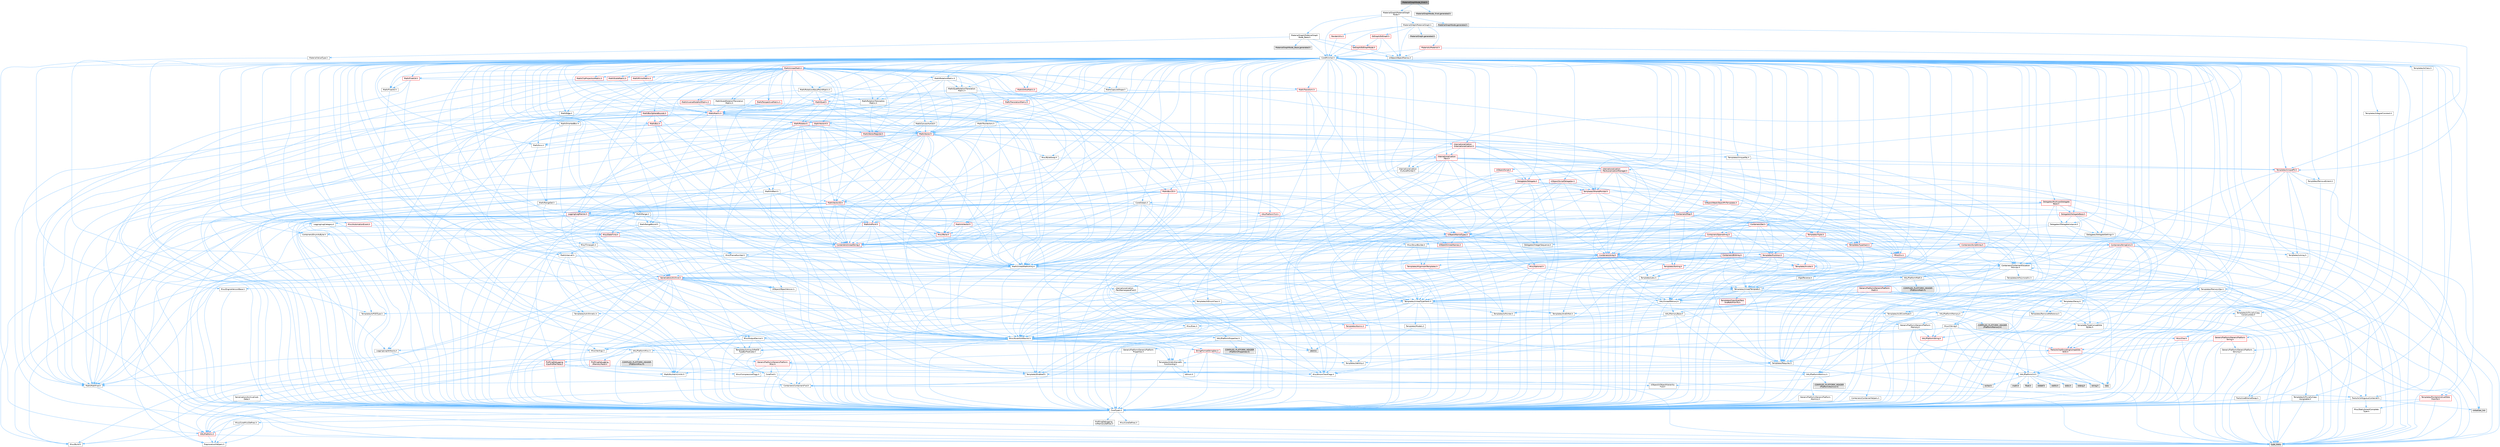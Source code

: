 digraph "MaterialGraphNode_Knot.h"
{
 // INTERACTIVE_SVG=YES
 // LATEX_PDF_SIZE
  bgcolor="transparent";
  edge [fontname=Helvetica,fontsize=10,labelfontname=Helvetica,labelfontsize=10];
  node [fontname=Helvetica,fontsize=10,shape=box,height=0.2,width=0.4];
  Node1 [id="Node000001",label="MaterialGraphNode_Knot.h",height=0.2,width=0.4,color="gray40", fillcolor="grey60", style="filled", fontcolor="black",tooltip=" "];
  Node1 -> Node2 [id="edge1_Node000001_Node000002",color="steelblue1",style="solid",tooltip=" "];
  Node2 [id="Node000002",label="MaterialGraph/MaterialGraph\lNode.h",height=0.2,width=0.4,color="grey40", fillcolor="white", style="filled",URL="$d7/d89/MaterialGraphNode_8h.html",tooltip=" "];
  Node2 -> Node3 [id="edge2_Node000002_Node000003",color="steelblue1",style="solid",tooltip=" "];
  Node3 [id="Node000003",label="CoreMinimal.h",height=0.2,width=0.4,color="grey40", fillcolor="white", style="filled",URL="$d7/d67/CoreMinimal_8h.html",tooltip=" "];
  Node3 -> Node4 [id="edge3_Node000003_Node000004",color="steelblue1",style="solid",tooltip=" "];
  Node4 [id="Node000004",label="CoreTypes.h",height=0.2,width=0.4,color="grey40", fillcolor="white", style="filled",URL="$dc/dec/CoreTypes_8h.html",tooltip=" "];
  Node4 -> Node5 [id="edge4_Node000004_Node000005",color="steelblue1",style="solid",tooltip=" "];
  Node5 [id="Node000005",label="HAL/Platform.h",height=0.2,width=0.4,color="red", fillcolor="#FFF0F0", style="filled",URL="$d9/dd0/Platform_8h.html",tooltip=" "];
  Node5 -> Node6 [id="edge5_Node000005_Node000006",color="steelblue1",style="solid",tooltip=" "];
  Node6 [id="Node000006",label="Misc/Build.h",height=0.2,width=0.4,color="grey40", fillcolor="white", style="filled",URL="$d3/dbb/Build_8h.html",tooltip=" "];
  Node5 -> Node8 [id="edge6_Node000005_Node000008",color="steelblue1",style="solid",tooltip=" "];
  Node8 [id="Node000008",label="type_traits",height=0.2,width=0.4,color="grey60", fillcolor="#E0E0E0", style="filled",tooltip=" "];
  Node5 -> Node9 [id="edge7_Node000005_Node000009",color="steelblue1",style="solid",tooltip=" "];
  Node9 [id="Node000009",label="PreprocessorHelpers.h",height=0.2,width=0.4,color="grey40", fillcolor="white", style="filled",URL="$db/ddb/PreprocessorHelpers_8h.html",tooltip=" "];
  Node4 -> Node15 [id="edge8_Node000004_Node000015",color="steelblue1",style="solid",tooltip=" "];
  Node15 [id="Node000015",label="ProfilingDebugging\l/UMemoryDefines.h",height=0.2,width=0.4,color="grey40", fillcolor="white", style="filled",URL="$d2/da2/UMemoryDefines_8h.html",tooltip=" "];
  Node4 -> Node16 [id="edge9_Node000004_Node000016",color="steelblue1",style="solid",tooltip=" "];
  Node16 [id="Node000016",label="Misc/CoreMiscDefines.h",height=0.2,width=0.4,color="grey40", fillcolor="white", style="filled",URL="$da/d38/CoreMiscDefines_8h.html",tooltip=" "];
  Node16 -> Node5 [id="edge10_Node000016_Node000005",color="steelblue1",style="solid",tooltip=" "];
  Node16 -> Node9 [id="edge11_Node000016_Node000009",color="steelblue1",style="solid",tooltip=" "];
  Node4 -> Node17 [id="edge12_Node000004_Node000017",color="steelblue1",style="solid",tooltip=" "];
  Node17 [id="Node000017",label="Misc/CoreDefines.h",height=0.2,width=0.4,color="grey40", fillcolor="white", style="filled",URL="$d3/dd2/CoreDefines_8h.html",tooltip=" "];
  Node3 -> Node18 [id="edge13_Node000003_Node000018",color="steelblue1",style="solid",tooltip=" "];
  Node18 [id="Node000018",label="CoreFwd.h",height=0.2,width=0.4,color="grey40", fillcolor="white", style="filled",URL="$d1/d1e/CoreFwd_8h.html",tooltip=" "];
  Node18 -> Node4 [id="edge14_Node000018_Node000004",color="steelblue1",style="solid",tooltip=" "];
  Node18 -> Node19 [id="edge15_Node000018_Node000019",color="steelblue1",style="solid",tooltip=" "];
  Node19 [id="Node000019",label="Containers/ContainersFwd.h",height=0.2,width=0.4,color="grey40", fillcolor="white", style="filled",URL="$d4/d0a/ContainersFwd_8h.html",tooltip=" "];
  Node19 -> Node5 [id="edge16_Node000019_Node000005",color="steelblue1",style="solid",tooltip=" "];
  Node19 -> Node4 [id="edge17_Node000019_Node000004",color="steelblue1",style="solid",tooltip=" "];
  Node19 -> Node20 [id="edge18_Node000019_Node000020",color="steelblue1",style="solid",tooltip=" "];
  Node20 [id="Node000020",label="Traits/IsContiguousContainer.h",height=0.2,width=0.4,color="grey40", fillcolor="white", style="filled",URL="$d5/d3c/IsContiguousContainer_8h.html",tooltip=" "];
  Node20 -> Node4 [id="edge19_Node000020_Node000004",color="steelblue1",style="solid",tooltip=" "];
  Node20 -> Node21 [id="edge20_Node000020_Node000021",color="steelblue1",style="solid",tooltip=" "];
  Node21 [id="Node000021",label="Misc/StaticAssertComplete\lType.h",height=0.2,width=0.4,color="grey40", fillcolor="white", style="filled",URL="$d5/d4e/StaticAssertCompleteType_8h.html",tooltip=" "];
  Node20 -> Node22 [id="edge21_Node000020_Node000022",color="steelblue1",style="solid",tooltip=" "];
  Node22 [id="Node000022",label="initializer_list",height=0.2,width=0.4,color="grey60", fillcolor="#E0E0E0", style="filled",tooltip=" "];
  Node18 -> Node23 [id="edge22_Node000018_Node000023",color="steelblue1",style="solid",tooltip=" "];
  Node23 [id="Node000023",label="Math/MathFwd.h",height=0.2,width=0.4,color="grey40", fillcolor="white", style="filled",URL="$d2/d10/MathFwd_8h.html",tooltip=" "];
  Node23 -> Node5 [id="edge23_Node000023_Node000005",color="steelblue1",style="solid",tooltip=" "];
  Node18 -> Node24 [id="edge24_Node000018_Node000024",color="steelblue1",style="solid",tooltip=" "];
  Node24 [id="Node000024",label="UObject/UObjectHierarchy\lFwd.h",height=0.2,width=0.4,color="grey40", fillcolor="white", style="filled",URL="$d3/d13/UObjectHierarchyFwd_8h.html",tooltip=" "];
  Node3 -> Node24 [id="edge25_Node000003_Node000024",color="steelblue1",style="solid",tooltip=" "];
  Node3 -> Node19 [id="edge26_Node000003_Node000019",color="steelblue1",style="solid",tooltip=" "];
  Node3 -> Node25 [id="edge27_Node000003_Node000025",color="steelblue1",style="solid",tooltip=" "];
  Node25 [id="Node000025",label="Misc/VarArgs.h",height=0.2,width=0.4,color="grey40", fillcolor="white", style="filled",URL="$d5/d6f/VarArgs_8h.html",tooltip=" "];
  Node25 -> Node4 [id="edge28_Node000025_Node000004",color="steelblue1",style="solid",tooltip=" "];
  Node3 -> Node26 [id="edge29_Node000003_Node000026",color="steelblue1",style="solid",tooltip=" "];
  Node26 [id="Node000026",label="Logging/LogVerbosity.h",height=0.2,width=0.4,color="grey40", fillcolor="white", style="filled",URL="$d2/d8f/LogVerbosity_8h.html",tooltip=" "];
  Node26 -> Node4 [id="edge30_Node000026_Node000004",color="steelblue1",style="solid",tooltip=" "];
  Node3 -> Node27 [id="edge31_Node000003_Node000027",color="steelblue1",style="solid",tooltip=" "];
  Node27 [id="Node000027",label="Misc/OutputDevice.h",height=0.2,width=0.4,color="grey40", fillcolor="white", style="filled",URL="$d7/d32/OutputDevice_8h.html",tooltip=" "];
  Node27 -> Node18 [id="edge32_Node000027_Node000018",color="steelblue1",style="solid",tooltip=" "];
  Node27 -> Node4 [id="edge33_Node000027_Node000004",color="steelblue1",style="solid",tooltip=" "];
  Node27 -> Node26 [id="edge34_Node000027_Node000026",color="steelblue1",style="solid",tooltip=" "];
  Node27 -> Node25 [id="edge35_Node000027_Node000025",color="steelblue1",style="solid",tooltip=" "];
  Node27 -> Node28 [id="edge36_Node000027_Node000028",color="steelblue1",style="solid",tooltip=" "];
  Node28 [id="Node000028",label="Templates/IsArrayOrRefOf\lTypeByPredicate.h",height=0.2,width=0.4,color="grey40", fillcolor="white", style="filled",URL="$d6/da1/IsArrayOrRefOfTypeByPredicate_8h.html",tooltip=" "];
  Node28 -> Node4 [id="edge37_Node000028_Node000004",color="steelblue1",style="solid",tooltip=" "];
  Node27 -> Node29 [id="edge38_Node000027_Node000029",color="steelblue1",style="solid",tooltip=" "];
  Node29 [id="Node000029",label="Templates/IsValidVariadic\lFunctionArg.h",height=0.2,width=0.4,color="grey40", fillcolor="white", style="filled",URL="$d0/dc8/IsValidVariadicFunctionArg_8h.html",tooltip=" "];
  Node29 -> Node4 [id="edge39_Node000029_Node000004",color="steelblue1",style="solid",tooltip=" "];
  Node29 -> Node30 [id="edge40_Node000029_Node000030",color="steelblue1",style="solid",tooltip=" "];
  Node30 [id="Node000030",label="IsEnum.h",height=0.2,width=0.4,color="grey40", fillcolor="white", style="filled",URL="$d4/de5/IsEnum_8h.html",tooltip=" "];
  Node29 -> Node8 [id="edge41_Node000029_Node000008",color="steelblue1",style="solid",tooltip=" "];
  Node27 -> Node31 [id="edge42_Node000027_Node000031",color="steelblue1",style="solid",tooltip=" "];
  Node31 [id="Node000031",label="Traits/IsCharEncodingCompatible\lWith.h",height=0.2,width=0.4,color="red", fillcolor="#FFF0F0", style="filled",URL="$df/dd1/IsCharEncodingCompatibleWith_8h.html",tooltip=" "];
  Node31 -> Node8 [id="edge43_Node000031_Node000008",color="steelblue1",style="solid",tooltip=" "];
  Node3 -> Node33 [id="edge44_Node000003_Node000033",color="steelblue1",style="solid",tooltip=" "];
  Node33 [id="Node000033",label="HAL/PlatformCrt.h",height=0.2,width=0.4,color="grey40", fillcolor="white", style="filled",URL="$d8/d75/PlatformCrt_8h.html",tooltip=" "];
  Node33 -> Node34 [id="edge45_Node000033_Node000034",color="steelblue1",style="solid",tooltip=" "];
  Node34 [id="Node000034",label="new",height=0.2,width=0.4,color="grey60", fillcolor="#E0E0E0", style="filled",tooltip=" "];
  Node33 -> Node35 [id="edge46_Node000033_Node000035",color="steelblue1",style="solid",tooltip=" "];
  Node35 [id="Node000035",label="wchar.h",height=0.2,width=0.4,color="grey60", fillcolor="#E0E0E0", style="filled",tooltip=" "];
  Node33 -> Node36 [id="edge47_Node000033_Node000036",color="steelblue1",style="solid",tooltip=" "];
  Node36 [id="Node000036",label="stddef.h",height=0.2,width=0.4,color="grey60", fillcolor="#E0E0E0", style="filled",tooltip=" "];
  Node33 -> Node37 [id="edge48_Node000033_Node000037",color="steelblue1",style="solid",tooltip=" "];
  Node37 [id="Node000037",label="stdlib.h",height=0.2,width=0.4,color="grey60", fillcolor="#E0E0E0", style="filled",tooltip=" "];
  Node33 -> Node38 [id="edge49_Node000033_Node000038",color="steelblue1",style="solid",tooltip=" "];
  Node38 [id="Node000038",label="stdio.h",height=0.2,width=0.4,color="grey60", fillcolor="#E0E0E0", style="filled",tooltip=" "];
  Node33 -> Node39 [id="edge50_Node000033_Node000039",color="steelblue1",style="solid",tooltip=" "];
  Node39 [id="Node000039",label="stdarg.h",height=0.2,width=0.4,color="grey60", fillcolor="#E0E0E0", style="filled",tooltip=" "];
  Node33 -> Node40 [id="edge51_Node000033_Node000040",color="steelblue1",style="solid",tooltip=" "];
  Node40 [id="Node000040",label="math.h",height=0.2,width=0.4,color="grey60", fillcolor="#E0E0E0", style="filled",tooltip=" "];
  Node33 -> Node41 [id="edge52_Node000033_Node000041",color="steelblue1",style="solid",tooltip=" "];
  Node41 [id="Node000041",label="float.h",height=0.2,width=0.4,color="grey60", fillcolor="#E0E0E0", style="filled",tooltip=" "];
  Node33 -> Node42 [id="edge53_Node000033_Node000042",color="steelblue1",style="solid",tooltip=" "];
  Node42 [id="Node000042",label="string.h",height=0.2,width=0.4,color="grey60", fillcolor="#E0E0E0", style="filled",tooltip=" "];
  Node3 -> Node43 [id="edge54_Node000003_Node000043",color="steelblue1",style="solid",tooltip=" "];
  Node43 [id="Node000043",label="HAL/PlatformMisc.h",height=0.2,width=0.4,color="grey40", fillcolor="white", style="filled",URL="$d0/df5/PlatformMisc_8h.html",tooltip=" "];
  Node43 -> Node4 [id="edge55_Node000043_Node000004",color="steelblue1",style="solid",tooltip=" "];
  Node43 -> Node44 [id="edge56_Node000043_Node000044",color="steelblue1",style="solid",tooltip=" "];
  Node44 [id="Node000044",label="GenericPlatform/GenericPlatform\lMisc.h",height=0.2,width=0.4,color="red", fillcolor="#FFF0F0", style="filled",URL="$db/d9a/GenericPlatformMisc_8h.html",tooltip=" "];
  Node44 -> Node18 [id="edge57_Node000044_Node000018",color="steelblue1",style="solid",tooltip=" "];
  Node44 -> Node4 [id="edge58_Node000044_Node000004",color="steelblue1",style="solid",tooltip=" "];
  Node44 -> Node33 [id="edge59_Node000044_Node000033",color="steelblue1",style="solid",tooltip=" "];
  Node44 -> Node48 [id="edge60_Node000044_Node000048",color="steelblue1",style="solid",tooltip=" "];
  Node48 [id="Node000048",label="Math/NumericLimits.h",height=0.2,width=0.4,color="grey40", fillcolor="white", style="filled",URL="$df/d1b/NumericLimits_8h.html",tooltip=" "];
  Node48 -> Node4 [id="edge61_Node000048_Node000004",color="steelblue1",style="solid",tooltip=" "];
  Node44 -> Node49 [id="edge62_Node000044_Node000049",color="steelblue1",style="solid",tooltip=" "];
  Node49 [id="Node000049",label="Misc/CompressionFlags.h",height=0.2,width=0.4,color="grey40", fillcolor="white", style="filled",URL="$d9/d76/CompressionFlags_8h.html",tooltip=" "];
  Node44 -> Node50 [id="edge63_Node000044_Node000050",color="steelblue1",style="solid",tooltip=" "];
  Node50 [id="Node000050",label="Misc/EnumClassFlags.h",height=0.2,width=0.4,color="grey40", fillcolor="white", style="filled",URL="$d8/de7/EnumClassFlags_8h.html",tooltip=" "];
  Node43 -> Node53 [id="edge64_Node000043_Node000053",color="steelblue1",style="solid",tooltip=" "];
  Node53 [id="Node000053",label="COMPILED_PLATFORM_HEADER\l(PlatformMisc.h)",height=0.2,width=0.4,color="grey60", fillcolor="#E0E0E0", style="filled",tooltip=" "];
  Node43 -> Node54 [id="edge65_Node000043_Node000054",color="steelblue1",style="solid",tooltip=" "];
  Node54 [id="Node000054",label="ProfilingDebugging\l/CpuProfilerTrace.h",height=0.2,width=0.4,color="red", fillcolor="#FFF0F0", style="filled",URL="$da/dcb/CpuProfilerTrace_8h.html",tooltip=" "];
  Node54 -> Node4 [id="edge66_Node000054_Node000004",color="steelblue1",style="solid",tooltip=" "];
  Node54 -> Node19 [id="edge67_Node000054_Node000019",color="steelblue1",style="solid",tooltip=" "];
  Node54 -> Node55 [id="edge68_Node000054_Node000055",color="steelblue1",style="solid",tooltip=" "];
  Node55 [id="Node000055",label="HAL/PlatformAtomics.h",height=0.2,width=0.4,color="grey40", fillcolor="white", style="filled",URL="$d3/d36/PlatformAtomics_8h.html",tooltip=" "];
  Node55 -> Node4 [id="edge69_Node000055_Node000004",color="steelblue1",style="solid",tooltip=" "];
  Node55 -> Node56 [id="edge70_Node000055_Node000056",color="steelblue1",style="solid",tooltip=" "];
  Node56 [id="Node000056",label="GenericPlatform/GenericPlatform\lAtomics.h",height=0.2,width=0.4,color="grey40", fillcolor="white", style="filled",URL="$da/d72/GenericPlatformAtomics_8h.html",tooltip=" "];
  Node56 -> Node4 [id="edge71_Node000056_Node000004",color="steelblue1",style="solid",tooltip=" "];
  Node55 -> Node57 [id="edge72_Node000055_Node000057",color="steelblue1",style="solid",tooltip=" "];
  Node57 [id="Node000057",label="COMPILED_PLATFORM_HEADER\l(PlatformAtomics.h)",height=0.2,width=0.4,color="grey60", fillcolor="#E0E0E0", style="filled",tooltip=" "];
  Node54 -> Node9 [id="edge73_Node000054_Node000009",color="steelblue1",style="solid",tooltip=" "];
  Node54 -> Node6 [id="edge74_Node000054_Node000006",color="steelblue1",style="solid",tooltip=" "];
  Node3 -> Node62 [id="edge75_Node000003_Node000062",color="steelblue1",style="solid",tooltip=" "];
  Node62 [id="Node000062",label="Misc/AssertionMacros.h",height=0.2,width=0.4,color="grey40", fillcolor="white", style="filled",URL="$d0/dfa/AssertionMacros_8h.html",tooltip=" "];
  Node62 -> Node4 [id="edge76_Node000062_Node000004",color="steelblue1",style="solid",tooltip=" "];
  Node62 -> Node5 [id="edge77_Node000062_Node000005",color="steelblue1",style="solid",tooltip=" "];
  Node62 -> Node43 [id="edge78_Node000062_Node000043",color="steelblue1",style="solid",tooltip=" "];
  Node62 -> Node9 [id="edge79_Node000062_Node000009",color="steelblue1",style="solid",tooltip=" "];
  Node62 -> Node63 [id="edge80_Node000062_Node000063",color="steelblue1",style="solid",tooltip=" "];
  Node63 [id="Node000063",label="Templates/EnableIf.h",height=0.2,width=0.4,color="grey40", fillcolor="white", style="filled",URL="$d7/d60/EnableIf_8h.html",tooltip=" "];
  Node63 -> Node4 [id="edge81_Node000063_Node000004",color="steelblue1",style="solid",tooltip=" "];
  Node62 -> Node28 [id="edge82_Node000062_Node000028",color="steelblue1",style="solid",tooltip=" "];
  Node62 -> Node29 [id="edge83_Node000062_Node000029",color="steelblue1",style="solid",tooltip=" "];
  Node62 -> Node31 [id="edge84_Node000062_Node000031",color="steelblue1",style="solid",tooltip=" "];
  Node62 -> Node25 [id="edge85_Node000062_Node000025",color="steelblue1",style="solid",tooltip=" "];
  Node62 -> Node64 [id="edge86_Node000062_Node000064",color="steelblue1",style="solid",tooltip=" "];
  Node64 [id="Node000064",label="String/FormatStringSan.h",height=0.2,width=0.4,color="red", fillcolor="#FFF0F0", style="filled",URL="$d3/d8b/FormatStringSan_8h.html",tooltip=" "];
  Node64 -> Node8 [id="edge87_Node000064_Node000008",color="steelblue1",style="solid",tooltip=" "];
  Node64 -> Node4 [id="edge88_Node000064_Node000004",color="steelblue1",style="solid",tooltip=" "];
  Node64 -> Node65 [id="edge89_Node000064_Node000065",color="steelblue1",style="solid",tooltip=" "];
  Node65 [id="Node000065",label="Templates/Requires.h",height=0.2,width=0.4,color="grey40", fillcolor="white", style="filled",URL="$dc/d96/Requires_8h.html",tooltip=" "];
  Node65 -> Node63 [id="edge90_Node000065_Node000063",color="steelblue1",style="solid",tooltip=" "];
  Node65 -> Node8 [id="edge91_Node000065_Node000008",color="steelblue1",style="solid",tooltip=" "];
  Node64 -> Node66 [id="edge92_Node000064_Node000066",color="steelblue1",style="solid",tooltip=" "];
  Node66 [id="Node000066",label="Templates/Identity.h",height=0.2,width=0.4,color="grey40", fillcolor="white", style="filled",URL="$d0/dd5/Identity_8h.html",tooltip=" "];
  Node64 -> Node29 [id="edge93_Node000064_Node000029",color="steelblue1",style="solid",tooltip=" "];
  Node64 -> Node19 [id="edge94_Node000064_Node000019",color="steelblue1",style="solid",tooltip=" "];
  Node62 -> Node70 [id="edge95_Node000062_Node000070",color="steelblue1",style="solid",tooltip=" "];
  Node70 [id="Node000070",label="atomic",height=0.2,width=0.4,color="grey60", fillcolor="#E0E0E0", style="filled",tooltip=" "];
  Node3 -> Node71 [id="edge96_Node000003_Node000071",color="steelblue1",style="solid",tooltip=" "];
  Node71 [id="Node000071",label="Templates/IsPointer.h",height=0.2,width=0.4,color="grey40", fillcolor="white", style="filled",URL="$d7/d05/IsPointer_8h.html",tooltip=" "];
  Node71 -> Node4 [id="edge97_Node000071_Node000004",color="steelblue1",style="solid",tooltip=" "];
  Node3 -> Node72 [id="edge98_Node000003_Node000072",color="steelblue1",style="solid",tooltip=" "];
  Node72 [id="Node000072",label="HAL/PlatformMemory.h",height=0.2,width=0.4,color="grey40", fillcolor="white", style="filled",URL="$de/d68/PlatformMemory_8h.html",tooltip=" "];
  Node72 -> Node4 [id="edge99_Node000072_Node000004",color="steelblue1",style="solid",tooltip=" "];
  Node72 -> Node73 [id="edge100_Node000072_Node000073",color="steelblue1",style="solid",tooltip=" "];
  Node73 [id="Node000073",label="GenericPlatform/GenericPlatform\lMemory.h",height=0.2,width=0.4,color="grey40", fillcolor="white", style="filled",URL="$dd/d22/GenericPlatformMemory_8h.html",tooltip=" "];
  Node73 -> Node18 [id="edge101_Node000073_Node000018",color="steelblue1",style="solid",tooltip=" "];
  Node73 -> Node4 [id="edge102_Node000073_Node000004",color="steelblue1",style="solid",tooltip=" "];
  Node73 -> Node74 [id="edge103_Node000073_Node000074",color="steelblue1",style="solid",tooltip=" "];
  Node74 [id="Node000074",label="HAL/PlatformString.h",height=0.2,width=0.4,color="red", fillcolor="#FFF0F0", style="filled",URL="$db/db5/PlatformString_8h.html",tooltip=" "];
  Node74 -> Node4 [id="edge104_Node000074_Node000004",color="steelblue1",style="solid",tooltip=" "];
  Node73 -> Node42 [id="edge105_Node000073_Node000042",color="steelblue1",style="solid",tooltip=" "];
  Node73 -> Node35 [id="edge106_Node000073_Node000035",color="steelblue1",style="solid",tooltip=" "];
  Node72 -> Node76 [id="edge107_Node000072_Node000076",color="steelblue1",style="solid",tooltip=" "];
  Node76 [id="Node000076",label="COMPILED_PLATFORM_HEADER\l(PlatformMemory.h)",height=0.2,width=0.4,color="grey60", fillcolor="#E0E0E0", style="filled",tooltip=" "];
  Node3 -> Node55 [id="edge108_Node000003_Node000055",color="steelblue1",style="solid",tooltip=" "];
  Node3 -> Node77 [id="edge109_Node000003_Node000077",color="steelblue1",style="solid",tooltip=" "];
  Node77 [id="Node000077",label="Misc/Exec.h",height=0.2,width=0.4,color="grey40", fillcolor="white", style="filled",URL="$de/ddb/Exec_8h.html",tooltip=" "];
  Node77 -> Node4 [id="edge110_Node000077_Node000004",color="steelblue1",style="solid",tooltip=" "];
  Node77 -> Node62 [id="edge111_Node000077_Node000062",color="steelblue1",style="solid",tooltip=" "];
  Node3 -> Node78 [id="edge112_Node000003_Node000078",color="steelblue1",style="solid",tooltip=" "];
  Node78 [id="Node000078",label="HAL/MemoryBase.h",height=0.2,width=0.4,color="grey40", fillcolor="white", style="filled",URL="$d6/d9f/MemoryBase_8h.html",tooltip=" "];
  Node78 -> Node4 [id="edge113_Node000078_Node000004",color="steelblue1",style="solid",tooltip=" "];
  Node78 -> Node55 [id="edge114_Node000078_Node000055",color="steelblue1",style="solid",tooltip=" "];
  Node78 -> Node33 [id="edge115_Node000078_Node000033",color="steelblue1",style="solid",tooltip=" "];
  Node78 -> Node77 [id="edge116_Node000078_Node000077",color="steelblue1",style="solid",tooltip=" "];
  Node78 -> Node27 [id="edge117_Node000078_Node000027",color="steelblue1",style="solid",tooltip=" "];
  Node78 -> Node79 [id="edge118_Node000078_Node000079",color="steelblue1",style="solid",tooltip=" "];
  Node79 [id="Node000079",label="Templates/Atomic.h",height=0.2,width=0.4,color="red", fillcolor="#FFF0F0", style="filled",URL="$d3/d91/Atomic_8h.html",tooltip=" "];
  Node79 -> Node70 [id="edge119_Node000079_Node000070",color="steelblue1",style="solid",tooltip=" "];
  Node3 -> Node88 [id="edge120_Node000003_Node000088",color="steelblue1",style="solid",tooltip=" "];
  Node88 [id="Node000088",label="HAL/UnrealMemory.h",height=0.2,width=0.4,color="grey40", fillcolor="white", style="filled",URL="$d9/d96/UnrealMemory_8h.html",tooltip=" "];
  Node88 -> Node4 [id="edge121_Node000088_Node000004",color="steelblue1",style="solid",tooltip=" "];
  Node88 -> Node73 [id="edge122_Node000088_Node000073",color="steelblue1",style="solid",tooltip=" "];
  Node88 -> Node78 [id="edge123_Node000088_Node000078",color="steelblue1",style="solid",tooltip=" "];
  Node88 -> Node72 [id="edge124_Node000088_Node000072",color="steelblue1",style="solid",tooltip=" "];
  Node88 -> Node89 [id="edge125_Node000088_Node000089",color="steelblue1",style="solid",tooltip=" "];
  Node89 [id="Node000089",label="ProfilingDebugging\l/MemoryTrace.h",height=0.2,width=0.4,color="red", fillcolor="#FFF0F0", style="filled",URL="$da/dd7/MemoryTrace_8h.html",tooltip=" "];
  Node89 -> Node5 [id="edge126_Node000089_Node000005",color="steelblue1",style="solid",tooltip=" "];
  Node89 -> Node50 [id="edge127_Node000089_Node000050",color="steelblue1",style="solid",tooltip=" "];
  Node88 -> Node71 [id="edge128_Node000088_Node000071",color="steelblue1",style="solid",tooltip=" "];
  Node3 -> Node90 [id="edge129_Node000003_Node000090",color="steelblue1",style="solid",tooltip=" "];
  Node90 [id="Node000090",label="Templates/IsArithmetic.h",height=0.2,width=0.4,color="grey40", fillcolor="white", style="filled",URL="$d2/d5d/IsArithmetic_8h.html",tooltip=" "];
  Node90 -> Node4 [id="edge130_Node000090_Node000004",color="steelblue1",style="solid",tooltip=" "];
  Node3 -> Node84 [id="edge131_Node000003_Node000084",color="steelblue1",style="solid",tooltip=" "];
  Node84 [id="Node000084",label="Templates/AndOrNot.h",height=0.2,width=0.4,color="grey40", fillcolor="white", style="filled",URL="$db/d0a/AndOrNot_8h.html",tooltip=" "];
  Node84 -> Node4 [id="edge132_Node000084_Node000004",color="steelblue1",style="solid",tooltip=" "];
  Node3 -> Node91 [id="edge133_Node000003_Node000091",color="steelblue1",style="solid",tooltip=" "];
  Node91 [id="Node000091",label="Templates/IsPODType.h",height=0.2,width=0.4,color="grey40", fillcolor="white", style="filled",URL="$d7/db1/IsPODType_8h.html",tooltip=" "];
  Node91 -> Node4 [id="edge134_Node000091_Node000004",color="steelblue1",style="solid",tooltip=" "];
  Node3 -> Node92 [id="edge135_Node000003_Node000092",color="steelblue1",style="solid",tooltip=" "];
  Node92 [id="Node000092",label="Templates/IsUECoreType.h",height=0.2,width=0.4,color="grey40", fillcolor="white", style="filled",URL="$d1/db8/IsUECoreType_8h.html",tooltip=" "];
  Node92 -> Node4 [id="edge136_Node000092_Node000004",color="steelblue1",style="solid",tooltip=" "];
  Node92 -> Node8 [id="edge137_Node000092_Node000008",color="steelblue1",style="solid",tooltip=" "];
  Node3 -> Node85 [id="edge138_Node000003_Node000085",color="steelblue1",style="solid",tooltip=" "];
  Node85 [id="Node000085",label="Templates/IsTriviallyCopy\lConstructible.h",height=0.2,width=0.4,color="grey40", fillcolor="white", style="filled",URL="$d3/d78/IsTriviallyCopyConstructible_8h.html",tooltip=" "];
  Node85 -> Node4 [id="edge139_Node000085_Node000004",color="steelblue1",style="solid",tooltip=" "];
  Node85 -> Node8 [id="edge140_Node000085_Node000008",color="steelblue1",style="solid",tooltip=" "];
  Node3 -> Node93 [id="edge141_Node000003_Node000093",color="steelblue1",style="solid",tooltip=" "];
  Node93 [id="Node000093",label="Templates/UnrealTypeTraits.h",height=0.2,width=0.4,color="grey40", fillcolor="white", style="filled",URL="$d2/d2d/UnrealTypeTraits_8h.html",tooltip=" "];
  Node93 -> Node4 [id="edge142_Node000093_Node000004",color="steelblue1",style="solid",tooltip=" "];
  Node93 -> Node71 [id="edge143_Node000093_Node000071",color="steelblue1",style="solid",tooltip=" "];
  Node93 -> Node62 [id="edge144_Node000093_Node000062",color="steelblue1",style="solid",tooltip=" "];
  Node93 -> Node84 [id="edge145_Node000093_Node000084",color="steelblue1",style="solid",tooltip=" "];
  Node93 -> Node63 [id="edge146_Node000093_Node000063",color="steelblue1",style="solid",tooltip=" "];
  Node93 -> Node90 [id="edge147_Node000093_Node000090",color="steelblue1",style="solid",tooltip=" "];
  Node93 -> Node30 [id="edge148_Node000093_Node000030",color="steelblue1",style="solid",tooltip=" "];
  Node93 -> Node94 [id="edge149_Node000093_Node000094",color="steelblue1",style="solid",tooltip=" "];
  Node94 [id="Node000094",label="Templates/Models.h",height=0.2,width=0.4,color="grey40", fillcolor="white", style="filled",URL="$d3/d0c/Models_8h.html",tooltip=" "];
  Node94 -> Node66 [id="edge150_Node000094_Node000066",color="steelblue1",style="solid",tooltip=" "];
  Node93 -> Node91 [id="edge151_Node000093_Node000091",color="steelblue1",style="solid",tooltip=" "];
  Node93 -> Node92 [id="edge152_Node000093_Node000092",color="steelblue1",style="solid",tooltip=" "];
  Node93 -> Node85 [id="edge153_Node000093_Node000085",color="steelblue1",style="solid",tooltip=" "];
  Node3 -> Node63 [id="edge154_Node000003_Node000063",color="steelblue1",style="solid",tooltip=" "];
  Node3 -> Node95 [id="edge155_Node000003_Node000095",color="steelblue1",style="solid",tooltip=" "];
  Node95 [id="Node000095",label="Templates/RemoveReference.h",height=0.2,width=0.4,color="grey40", fillcolor="white", style="filled",URL="$da/dbe/RemoveReference_8h.html",tooltip=" "];
  Node95 -> Node4 [id="edge156_Node000095_Node000004",color="steelblue1",style="solid",tooltip=" "];
  Node3 -> Node96 [id="edge157_Node000003_Node000096",color="steelblue1",style="solid",tooltip=" "];
  Node96 [id="Node000096",label="Templates/IntegralConstant.h",height=0.2,width=0.4,color="grey40", fillcolor="white", style="filled",URL="$db/d1b/IntegralConstant_8h.html",tooltip=" "];
  Node96 -> Node4 [id="edge158_Node000096_Node000004",color="steelblue1",style="solid",tooltip=" "];
  Node3 -> Node97 [id="edge159_Node000003_Node000097",color="steelblue1",style="solid",tooltip=" "];
  Node97 [id="Node000097",label="Templates/IsClass.h",height=0.2,width=0.4,color="grey40", fillcolor="white", style="filled",URL="$db/dcb/IsClass_8h.html",tooltip=" "];
  Node97 -> Node4 [id="edge160_Node000097_Node000004",color="steelblue1",style="solid",tooltip=" "];
  Node3 -> Node98 [id="edge161_Node000003_Node000098",color="steelblue1",style="solid",tooltip=" "];
  Node98 [id="Node000098",label="Templates/TypeCompatible\lBytes.h",height=0.2,width=0.4,color="grey40", fillcolor="white", style="filled",URL="$df/d0a/TypeCompatibleBytes_8h.html",tooltip=" "];
  Node98 -> Node4 [id="edge162_Node000098_Node000004",color="steelblue1",style="solid",tooltip=" "];
  Node98 -> Node42 [id="edge163_Node000098_Node000042",color="steelblue1",style="solid",tooltip=" "];
  Node98 -> Node34 [id="edge164_Node000098_Node000034",color="steelblue1",style="solid",tooltip=" "];
  Node98 -> Node8 [id="edge165_Node000098_Node000008",color="steelblue1",style="solid",tooltip=" "];
  Node3 -> Node20 [id="edge166_Node000003_Node000020",color="steelblue1",style="solid",tooltip=" "];
  Node3 -> Node99 [id="edge167_Node000003_Node000099",color="steelblue1",style="solid",tooltip=" "];
  Node99 [id="Node000099",label="Templates/UnrealTemplate.h",height=0.2,width=0.4,color="grey40", fillcolor="white", style="filled",URL="$d4/d24/UnrealTemplate_8h.html",tooltip=" "];
  Node99 -> Node4 [id="edge168_Node000099_Node000004",color="steelblue1",style="solid",tooltip=" "];
  Node99 -> Node71 [id="edge169_Node000099_Node000071",color="steelblue1",style="solid",tooltip=" "];
  Node99 -> Node88 [id="edge170_Node000099_Node000088",color="steelblue1",style="solid",tooltip=" "];
  Node99 -> Node100 [id="edge171_Node000099_Node000100",color="steelblue1",style="solid",tooltip=" "];
  Node100 [id="Node000100",label="Templates/CopyQualifiers\lAndRefsFromTo.h",height=0.2,width=0.4,color="red", fillcolor="#FFF0F0", style="filled",URL="$d3/db3/CopyQualifiersAndRefsFromTo_8h.html",tooltip=" "];
  Node99 -> Node93 [id="edge172_Node000099_Node000093",color="steelblue1",style="solid",tooltip=" "];
  Node99 -> Node95 [id="edge173_Node000099_Node000095",color="steelblue1",style="solid",tooltip=" "];
  Node99 -> Node65 [id="edge174_Node000099_Node000065",color="steelblue1",style="solid",tooltip=" "];
  Node99 -> Node98 [id="edge175_Node000099_Node000098",color="steelblue1",style="solid",tooltip=" "];
  Node99 -> Node66 [id="edge176_Node000099_Node000066",color="steelblue1",style="solid",tooltip=" "];
  Node99 -> Node20 [id="edge177_Node000099_Node000020",color="steelblue1",style="solid",tooltip=" "];
  Node99 -> Node102 [id="edge178_Node000099_Node000102",color="steelblue1",style="solid",tooltip=" "];
  Node102 [id="Node000102",label="Traits/UseBitwiseSwap.h",height=0.2,width=0.4,color="grey40", fillcolor="white", style="filled",URL="$db/df3/UseBitwiseSwap_8h.html",tooltip=" "];
  Node102 -> Node4 [id="edge179_Node000102_Node000004",color="steelblue1",style="solid",tooltip=" "];
  Node102 -> Node8 [id="edge180_Node000102_Node000008",color="steelblue1",style="solid",tooltip=" "];
  Node99 -> Node8 [id="edge181_Node000099_Node000008",color="steelblue1",style="solid",tooltip=" "];
  Node3 -> Node48 [id="edge182_Node000003_Node000048",color="steelblue1",style="solid",tooltip=" "];
  Node3 -> Node103 [id="edge183_Node000003_Node000103",color="steelblue1",style="solid",tooltip=" "];
  Node103 [id="Node000103",label="HAL/PlatformMath.h",height=0.2,width=0.4,color="grey40", fillcolor="white", style="filled",URL="$dc/d53/PlatformMath_8h.html",tooltip=" "];
  Node103 -> Node4 [id="edge184_Node000103_Node000004",color="steelblue1",style="solid",tooltip=" "];
  Node103 -> Node104 [id="edge185_Node000103_Node000104",color="steelblue1",style="solid",tooltip=" "];
  Node104 [id="Node000104",label="GenericPlatform/GenericPlatform\lMath.h",height=0.2,width=0.4,color="red", fillcolor="#FFF0F0", style="filled",URL="$d5/d79/GenericPlatformMath_8h.html",tooltip=" "];
  Node104 -> Node4 [id="edge186_Node000104_Node000004",color="steelblue1",style="solid",tooltip=" "];
  Node104 -> Node19 [id="edge187_Node000104_Node000019",color="steelblue1",style="solid",tooltip=" "];
  Node104 -> Node33 [id="edge188_Node000104_Node000033",color="steelblue1",style="solid",tooltip=" "];
  Node104 -> Node84 [id="edge189_Node000104_Node000084",color="steelblue1",style="solid",tooltip=" "];
  Node104 -> Node105 [id="edge190_Node000104_Node000105",color="steelblue1",style="solid",tooltip=" "];
  Node105 [id="Node000105",label="Templates/Decay.h",height=0.2,width=0.4,color="grey40", fillcolor="white", style="filled",URL="$dd/d0f/Decay_8h.html",tooltip=" "];
  Node105 -> Node4 [id="edge191_Node000105_Node000004",color="steelblue1",style="solid",tooltip=" "];
  Node105 -> Node95 [id="edge192_Node000105_Node000095",color="steelblue1",style="solid",tooltip=" "];
  Node105 -> Node8 [id="edge193_Node000105_Node000008",color="steelblue1",style="solid",tooltip=" "];
  Node104 -> Node93 [id="edge194_Node000104_Node000093",color="steelblue1",style="solid",tooltip=" "];
  Node104 -> Node65 [id="edge195_Node000104_Node000065",color="steelblue1",style="solid",tooltip=" "];
  Node104 -> Node98 [id="edge196_Node000104_Node000098",color="steelblue1",style="solid",tooltip=" "];
  Node104 -> Node8 [id="edge197_Node000104_Node000008",color="steelblue1",style="solid",tooltip=" "];
  Node103 -> Node110 [id="edge198_Node000103_Node000110",color="steelblue1",style="solid",tooltip=" "];
  Node110 [id="Node000110",label="COMPILED_PLATFORM_HEADER\l(PlatformMath.h)",height=0.2,width=0.4,color="grey60", fillcolor="#E0E0E0", style="filled",tooltip=" "];
  Node3 -> Node86 [id="edge199_Node000003_Node000086",color="steelblue1",style="solid",tooltip=" "];
  Node86 [id="Node000086",label="Templates/IsTriviallyCopy\lAssignable.h",height=0.2,width=0.4,color="grey40", fillcolor="white", style="filled",URL="$d2/df2/IsTriviallyCopyAssignable_8h.html",tooltip=" "];
  Node86 -> Node4 [id="edge200_Node000086_Node000004",color="steelblue1",style="solid",tooltip=" "];
  Node86 -> Node8 [id="edge201_Node000086_Node000008",color="steelblue1",style="solid",tooltip=" "];
  Node3 -> Node111 [id="edge202_Node000003_Node000111",color="steelblue1",style="solid",tooltip=" "];
  Node111 [id="Node000111",label="Templates/MemoryOps.h",height=0.2,width=0.4,color="grey40", fillcolor="white", style="filled",URL="$db/dea/MemoryOps_8h.html",tooltip=" "];
  Node111 -> Node4 [id="edge203_Node000111_Node000004",color="steelblue1",style="solid",tooltip=" "];
  Node111 -> Node88 [id="edge204_Node000111_Node000088",color="steelblue1",style="solid",tooltip=" "];
  Node111 -> Node86 [id="edge205_Node000111_Node000086",color="steelblue1",style="solid",tooltip=" "];
  Node111 -> Node85 [id="edge206_Node000111_Node000085",color="steelblue1",style="solid",tooltip=" "];
  Node111 -> Node65 [id="edge207_Node000111_Node000065",color="steelblue1",style="solid",tooltip=" "];
  Node111 -> Node93 [id="edge208_Node000111_Node000093",color="steelblue1",style="solid",tooltip=" "];
  Node111 -> Node102 [id="edge209_Node000111_Node000102",color="steelblue1",style="solid",tooltip=" "];
  Node111 -> Node34 [id="edge210_Node000111_Node000034",color="steelblue1",style="solid",tooltip=" "];
  Node111 -> Node8 [id="edge211_Node000111_Node000008",color="steelblue1",style="solid",tooltip=" "];
  Node3 -> Node112 [id="edge212_Node000003_Node000112",color="steelblue1",style="solid",tooltip=" "];
  Node112 [id="Node000112",label="Containers/ContainerAllocation\lPolicies.h",height=0.2,width=0.4,color="grey40", fillcolor="white", style="filled",URL="$d7/dff/ContainerAllocationPolicies_8h.html",tooltip=" "];
  Node112 -> Node4 [id="edge213_Node000112_Node000004",color="steelblue1",style="solid",tooltip=" "];
  Node112 -> Node113 [id="edge214_Node000112_Node000113",color="steelblue1",style="solid",tooltip=" "];
  Node113 [id="Node000113",label="Containers/ContainerHelpers.h",height=0.2,width=0.4,color="grey40", fillcolor="white", style="filled",URL="$d7/d33/ContainerHelpers_8h.html",tooltip=" "];
  Node113 -> Node4 [id="edge215_Node000113_Node000004",color="steelblue1",style="solid",tooltip=" "];
  Node112 -> Node112 [id="edge216_Node000112_Node000112",color="steelblue1",style="solid",tooltip=" "];
  Node112 -> Node103 [id="edge217_Node000112_Node000103",color="steelblue1",style="solid",tooltip=" "];
  Node112 -> Node88 [id="edge218_Node000112_Node000088",color="steelblue1",style="solid",tooltip=" "];
  Node112 -> Node48 [id="edge219_Node000112_Node000048",color="steelblue1",style="solid",tooltip=" "];
  Node112 -> Node62 [id="edge220_Node000112_Node000062",color="steelblue1",style="solid",tooltip=" "];
  Node112 -> Node114 [id="edge221_Node000112_Node000114",color="steelblue1",style="solid",tooltip=" "];
  Node114 [id="Node000114",label="Templates/IsPolymorphic.h",height=0.2,width=0.4,color="grey40", fillcolor="white", style="filled",URL="$dc/d20/IsPolymorphic_8h.html",tooltip=" "];
  Node112 -> Node111 [id="edge222_Node000112_Node000111",color="steelblue1",style="solid",tooltip=" "];
  Node112 -> Node98 [id="edge223_Node000112_Node000098",color="steelblue1",style="solid",tooltip=" "];
  Node112 -> Node8 [id="edge224_Node000112_Node000008",color="steelblue1",style="solid",tooltip=" "];
  Node3 -> Node115 [id="edge225_Node000003_Node000115",color="steelblue1",style="solid",tooltip=" "];
  Node115 [id="Node000115",label="Templates/IsEnumClass.h",height=0.2,width=0.4,color="grey40", fillcolor="white", style="filled",URL="$d7/d15/IsEnumClass_8h.html",tooltip=" "];
  Node115 -> Node4 [id="edge226_Node000115_Node000004",color="steelblue1",style="solid",tooltip=" "];
  Node115 -> Node84 [id="edge227_Node000115_Node000084",color="steelblue1",style="solid",tooltip=" "];
  Node3 -> Node116 [id="edge228_Node000003_Node000116",color="steelblue1",style="solid",tooltip=" "];
  Node116 [id="Node000116",label="HAL/PlatformProperties.h",height=0.2,width=0.4,color="grey40", fillcolor="white", style="filled",URL="$d9/db0/PlatformProperties_8h.html",tooltip=" "];
  Node116 -> Node4 [id="edge229_Node000116_Node000004",color="steelblue1",style="solid",tooltip=" "];
  Node116 -> Node117 [id="edge230_Node000116_Node000117",color="steelblue1",style="solid",tooltip=" "];
  Node117 [id="Node000117",label="GenericPlatform/GenericPlatform\lProperties.h",height=0.2,width=0.4,color="grey40", fillcolor="white", style="filled",URL="$d2/dcd/GenericPlatformProperties_8h.html",tooltip=" "];
  Node117 -> Node4 [id="edge231_Node000117_Node000004",color="steelblue1",style="solid",tooltip=" "];
  Node117 -> Node44 [id="edge232_Node000117_Node000044",color="steelblue1",style="solid",tooltip=" "];
  Node116 -> Node118 [id="edge233_Node000116_Node000118",color="steelblue1",style="solid",tooltip=" "];
  Node118 [id="Node000118",label="COMPILED_PLATFORM_HEADER\l(PlatformProperties.h)",height=0.2,width=0.4,color="grey60", fillcolor="#E0E0E0", style="filled",tooltip=" "];
  Node3 -> Node119 [id="edge234_Node000003_Node000119",color="steelblue1",style="solid",tooltip=" "];
  Node119 [id="Node000119",label="Misc/EngineVersionBase.h",height=0.2,width=0.4,color="grey40", fillcolor="white", style="filled",URL="$d5/d2b/EngineVersionBase_8h.html",tooltip=" "];
  Node119 -> Node4 [id="edge235_Node000119_Node000004",color="steelblue1",style="solid",tooltip=" "];
  Node3 -> Node120 [id="edge236_Node000003_Node000120",color="steelblue1",style="solid",tooltip=" "];
  Node120 [id="Node000120",label="Internationalization\l/TextNamespaceFwd.h",height=0.2,width=0.4,color="grey40", fillcolor="white", style="filled",URL="$d8/d97/TextNamespaceFwd_8h.html",tooltip=" "];
  Node120 -> Node4 [id="edge237_Node000120_Node000004",color="steelblue1",style="solid",tooltip=" "];
  Node3 -> Node121 [id="edge238_Node000003_Node000121",color="steelblue1",style="solid",tooltip=" "];
  Node121 [id="Node000121",label="Serialization/Archive.h",height=0.2,width=0.4,color="red", fillcolor="#FFF0F0", style="filled",URL="$d7/d3b/Archive_8h.html",tooltip=" "];
  Node121 -> Node18 [id="edge239_Node000121_Node000018",color="steelblue1",style="solid",tooltip=" "];
  Node121 -> Node4 [id="edge240_Node000121_Node000004",color="steelblue1",style="solid",tooltip=" "];
  Node121 -> Node116 [id="edge241_Node000121_Node000116",color="steelblue1",style="solid",tooltip=" "];
  Node121 -> Node120 [id="edge242_Node000121_Node000120",color="steelblue1",style="solid",tooltip=" "];
  Node121 -> Node23 [id="edge243_Node000121_Node000023",color="steelblue1",style="solid",tooltip=" "];
  Node121 -> Node62 [id="edge244_Node000121_Node000062",color="steelblue1",style="solid",tooltip=" "];
  Node121 -> Node6 [id="edge245_Node000121_Node000006",color="steelblue1",style="solid",tooltip=" "];
  Node121 -> Node49 [id="edge246_Node000121_Node000049",color="steelblue1",style="solid",tooltip=" "];
  Node121 -> Node119 [id="edge247_Node000121_Node000119",color="steelblue1",style="solid",tooltip=" "];
  Node121 -> Node25 [id="edge248_Node000121_Node000025",color="steelblue1",style="solid",tooltip=" "];
  Node121 -> Node122 [id="edge249_Node000121_Node000122",color="steelblue1",style="solid",tooltip=" "];
  Node122 [id="Node000122",label="Serialization/ArchiveCook\lData.h",height=0.2,width=0.4,color="grey40", fillcolor="white", style="filled",URL="$dc/db6/ArchiveCookData_8h.html",tooltip=" "];
  Node122 -> Node5 [id="edge250_Node000122_Node000005",color="steelblue1",style="solid",tooltip=" "];
  Node121 -> Node63 [id="edge251_Node000121_Node000063",color="steelblue1",style="solid",tooltip=" "];
  Node121 -> Node28 [id="edge252_Node000121_Node000028",color="steelblue1",style="solid",tooltip=" "];
  Node121 -> Node115 [id="edge253_Node000121_Node000115",color="steelblue1",style="solid",tooltip=" "];
  Node121 -> Node29 [id="edge254_Node000121_Node000029",color="steelblue1",style="solid",tooltip=" "];
  Node121 -> Node99 [id="edge255_Node000121_Node000099",color="steelblue1",style="solid",tooltip=" "];
  Node121 -> Node31 [id="edge256_Node000121_Node000031",color="steelblue1",style="solid",tooltip=" "];
  Node121 -> Node124 [id="edge257_Node000121_Node000124",color="steelblue1",style="solid",tooltip=" "];
  Node124 [id="Node000124",label="UObject/ObjectVersion.h",height=0.2,width=0.4,color="grey40", fillcolor="white", style="filled",URL="$da/d63/ObjectVersion_8h.html",tooltip=" "];
  Node124 -> Node4 [id="edge258_Node000124_Node000004",color="steelblue1",style="solid",tooltip=" "];
  Node3 -> Node125 [id="edge259_Node000003_Node000125",color="steelblue1",style="solid",tooltip=" "];
  Node125 [id="Node000125",label="Templates/Less.h",height=0.2,width=0.4,color="grey40", fillcolor="white", style="filled",URL="$de/dc8/Less_8h.html",tooltip=" "];
  Node125 -> Node4 [id="edge260_Node000125_Node000004",color="steelblue1",style="solid",tooltip=" "];
  Node125 -> Node99 [id="edge261_Node000125_Node000099",color="steelblue1",style="solid",tooltip=" "];
  Node3 -> Node126 [id="edge262_Node000003_Node000126",color="steelblue1",style="solid",tooltip=" "];
  Node126 [id="Node000126",label="Templates/Sorting.h",height=0.2,width=0.4,color="red", fillcolor="#FFF0F0", style="filled",URL="$d3/d9e/Sorting_8h.html",tooltip=" "];
  Node126 -> Node4 [id="edge263_Node000126_Node000004",color="steelblue1",style="solid",tooltip=" "];
  Node126 -> Node103 [id="edge264_Node000126_Node000103",color="steelblue1",style="solid",tooltip=" "];
  Node126 -> Node125 [id="edge265_Node000126_Node000125",color="steelblue1",style="solid",tooltip=" "];
  Node3 -> Node137 [id="edge266_Node000003_Node000137",color="steelblue1",style="solid",tooltip=" "];
  Node137 [id="Node000137",label="Misc/Char.h",height=0.2,width=0.4,color="red", fillcolor="#FFF0F0", style="filled",URL="$d0/d58/Char_8h.html",tooltip=" "];
  Node137 -> Node4 [id="edge267_Node000137_Node000004",color="steelblue1",style="solid",tooltip=" "];
  Node137 -> Node8 [id="edge268_Node000137_Node000008",color="steelblue1",style="solid",tooltip=" "];
  Node3 -> Node140 [id="edge269_Node000003_Node000140",color="steelblue1",style="solid",tooltip=" "];
  Node140 [id="Node000140",label="GenericPlatform/GenericPlatform\lStricmp.h",height=0.2,width=0.4,color="grey40", fillcolor="white", style="filled",URL="$d2/d86/GenericPlatformStricmp_8h.html",tooltip=" "];
  Node140 -> Node4 [id="edge270_Node000140_Node000004",color="steelblue1",style="solid",tooltip=" "];
  Node3 -> Node141 [id="edge271_Node000003_Node000141",color="steelblue1",style="solid",tooltip=" "];
  Node141 [id="Node000141",label="GenericPlatform/GenericPlatform\lString.h",height=0.2,width=0.4,color="red", fillcolor="#FFF0F0", style="filled",URL="$dd/d20/GenericPlatformString_8h.html",tooltip=" "];
  Node141 -> Node4 [id="edge272_Node000141_Node000004",color="steelblue1",style="solid",tooltip=" "];
  Node141 -> Node140 [id="edge273_Node000141_Node000140",color="steelblue1",style="solid",tooltip=" "];
  Node141 -> Node63 [id="edge274_Node000141_Node000063",color="steelblue1",style="solid",tooltip=" "];
  Node141 -> Node31 [id="edge275_Node000141_Node000031",color="steelblue1",style="solid",tooltip=" "];
  Node141 -> Node8 [id="edge276_Node000141_Node000008",color="steelblue1",style="solid",tooltip=" "];
  Node3 -> Node74 [id="edge277_Node000003_Node000074",color="steelblue1",style="solid",tooltip=" "];
  Node3 -> Node144 [id="edge278_Node000003_Node000144",color="steelblue1",style="solid",tooltip=" "];
  Node144 [id="Node000144",label="Misc/CString.h",height=0.2,width=0.4,color="grey40", fillcolor="white", style="filled",URL="$d2/d49/CString_8h.html",tooltip=" "];
  Node144 -> Node4 [id="edge279_Node000144_Node000004",color="steelblue1",style="solid",tooltip=" "];
  Node144 -> Node33 [id="edge280_Node000144_Node000033",color="steelblue1",style="solid",tooltip=" "];
  Node144 -> Node74 [id="edge281_Node000144_Node000074",color="steelblue1",style="solid",tooltip=" "];
  Node144 -> Node62 [id="edge282_Node000144_Node000062",color="steelblue1",style="solid",tooltip=" "];
  Node144 -> Node137 [id="edge283_Node000144_Node000137",color="steelblue1",style="solid",tooltip=" "];
  Node144 -> Node25 [id="edge284_Node000144_Node000025",color="steelblue1",style="solid",tooltip=" "];
  Node144 -> Node28 [id="edge285_Node000144_Node000028",color="steelblue1",style="solid",tooltip=" "];
  Node144 -> Node29 [id="edge286_Node000144_Node000029",color="steelblue1",style="solid",tooltip=" "];
  Node144 -> Node31 [id="edge287_Node000144_Node000031",color="steelblue1",style="solid",tooltip=" "];
  Node3 -> Node145 [id="edge288_Node000003_Node000145",color="steelblue1",style="solid",tooltip=" "];
  Node145 [id="Node000145",label="Misc/Crc.h",height=0.2,width=0.4,color="red", fillcolor="#FFF0F0", style="filled",URL="$d4/dd2/Crc_8h.html",tooltip=" "];
  Node145 -> Node4 [id="edge289_Node000145_Node000004",color="steelblue1",style="solid",tooltip=" "];
  Node145 -> Node74 [id="edge290_Node000145_Node000074",color="steelblue1",style="solid",tooltip=" "];
  Node145 -> Node62 [id="edge291_Node000145_Node000062",color="steelblue1",style="solid",tooltip=" "];
  Node145 -> Node144 [id="edge292_Node000145_Node000144",color="steelblue1",style="solid",tooltip=" "];
  Node145 -> Node137 [id="edge293_Node000145_Node000137",color="steelblue1",style="solid",tooltip=" "];
  Node145 -> Node93 [id="edge294_Node000145_Node000093",color="steelblue1",style="solid",tooltip=" "];
  Node3 -> Node136 [id="edge295_Node000003_Node000136",color="steelblue1",style="solid",tooltip=" "];
  Node136 [id="Node000136",label="Math/UnrealMathUtility.h",height=0.2,width=0.4,color="grey40", fillcolor="white", style="filled",URL="$db/db8/UnrealMathUtility_8h.html",tooltip=" "];
  Node136 -> Node4 [id="edge296_Node000136_Node000004",color="steelblue1",style="solid",tooltip=" "];
  Node136 -> Node62 [id="edge297_Node000136_Node000062",color="steelblue1",style="solid",tooltip=" "];
  Node136 -> Node103 [id="edge298_Node000136_Node000103",color="steelblue1",style="solid",tooltip=" "];
  Node136 -> Node23 [id="edge299_Node000136_Node000023",color="steelblue1",style="solid",tooltip=" "];
  Node136 -> Node66 [id="edge300_Node000136_Node000066",color="steelblue1",style="solid",tooltip=" "];
  Node136 -> Node65 [id="edge301_Node000136_Node000065",color="steelblue1",style="solid",tooltip=" "];
  Node3 -> Node146 [id="edge302_Node000003_Node000146",color="steelblue1",style="solid",tooltip=" "];
  Node146 [id="Node000146",label="Containers/UnrealString.h",height=0.2,width=0.4,color="red", fillcolor="#FFF0F0", style="filled",URL="$d5/dba/UnrealString_8h.html",tooltip=" "];
  Node3 -> Node150 [id="edge303_Node000003_Node000150",color="steelblue1",style="solid",tooltip=" "];
  Node150 [id="Node000150",label="Containers/Array.h",height=0.2,width=0.4,color="red", fillcolor="#FFF0F0", style="filled",URL="$df/dd0/Array_8h.html",tooltip=" "];
  Node150 -> Node4 [id="edge304_Node000150_Node000004",color="steelblue1",style="solid",tooltip=" "];
  Node150 -> Node62 [id="edge305_Node000150_Node000062",color="steelblue1",style="solid",tooltip=" "];
  Node150 -> Node88 [id="edge306_Node000150_Node000088",color="steelblue1",style="solid",tooltip=" "];
  Node150 -> Node93 [id="edge307_Node000150_Node000093",color="steelblue1",style="solid",tooltip=" "];
  Node150 -> Node99 [id="edge308_Node000150_Node000099",color="steelblue1",style="solid",tooltip=" "];
  Node150 -> Node112 [id="edge309_Node000150_Node000112",color="steelblue1",style="solid",tooltip=" "];
  Node150 -> Node121 [id="edge310_Node000150_Node000121",color="steelblue1",style="solid",tooltip=" "];
  Node150 -> Node129 [id="edge311_Node000150_Node000129",color="steelblue1",style="solid",tooltip=" "];
  Node129 [id="Node000129",label="Templates/Invoke.h",height=0.2,width=0.4,color="red", fillcolor="#FFF0F0", style="filled",URL="$d7/deb/Invoke_8h.html",tooltip=" "];
  Node129 -> Node4 [id="edge312_Node000129_Node000004",color="steelblue1",style="solid",tooltip=" "];
  Node129 -> Node99 [id="edge313_Node000129_Node000099",color="steelblue1",style="solid",tooltip=" "];
  Node129 -> Node8 [id="edge314_Node000129_Node000008",color="steelblue1",style="solid",tooltip=" "];
  Node150 -> Node125 [id="edge315_Node000150_Node000125",color="steelblue1",style="solid",tooltip=" "];
  Node150 -> Node65 [id="edge316_Node000150_Node000065",color="steelblue1",style="solid",tooltip=" "];
  Node150 -> Node126 [id="edge317_Node000150_Node000126",color="steelblue1",style="solid",tooltip=" "];
  Node150 -> Node173 [id="edge318_Node000150_Node000173",color="steelblue1",style="solid",tooltip=" "];
  Node173 [id="Node000173",label="Templates/AlignmentTemplates.h",height=0.2,width=0.4,color="red", fillcolor="#FFF0F0", style="filled",URL="$dd/d32/AlignmentTemplates_8h.html",tooltip=" "];
  Node173 -> Node4 [id="edge319_Node000173_Node000004",color="steelblue1",style="solid",tooltip=" "];
  Node173 -> Node71 [id="edge320_Node000173_Node000071",color="steelblue1",style="solid",tooltip=" "];
  Node150 -> Node8 [id="edge321_Node000150_Node000008",color="steelblue1",style="solid",tooltip=" "];
  Node3 -> Node174 [id="edge322_Node000003_Node000174",color="steelblue1",style="solid",tooltip=" "];
  Node174 [id="Node000174",label="Misc/FrameNumber.h",height=0.2,width=0.4,color="grey40", fillcolor="white", style="filled",URL="$dd/dbd/FrameNumber_8h.html",tooltip=" "];
  Node174 -> Node4 [id="edge323_Node000174_Node000004",color="steelblue1",style="solid",tooltip=" "];
  Node174 -> Node48 [id="edge324_Node000174_Node000048",color="steelblue1",style="solid",tooltip=" "];
  Node174 -> Node136 [id="edge325_Node000174_Node000136",color="steelblue1",style="solid",tooltip=" "];
  Node174 -> Node63 [id="edge326_Node000174_Node000063",color="steelblue1",style="solid",tooltip=" "];
  Node174 -> Node93 [id="edge327_Node000174_Node000093",color="steelblue1",style="solid",tooltip=" "];
  Node3 -> Node175 [id="edge328_Node000003_Node000175",color="steelblue1",style="solid",tooltip=" "];
  Node175 [id="Node000175",label="Misc/Timespan.h",height=0.2,width=0.4,color="grey40", fillcolor="white", style="filled",URL="$da/dd9/Timespan_8h.html",tooltip=" "];
  Node175 -> Node4 [id="edge329_Node000175_Node000004",color="steelblue1",style="solid",tooltip=" "];
  Node175 -> Node176 [id="edge330_Node000175_Node000176",color="steelblue1",style="solid",tooltip=" "];
  Node176 [id="Node000176",label="Math/Interval.h",height=0.2,width=0.4,color="grey40", fillcolor="white", style="filled",URL="$d1/d55/Interval_8h.html",tooltip=" "];
  Node176 -> Node4 [id="edge331_Node000176_Node000004",color="steelblue1",style="solid",tooltip=" "];
  Node176 -> Node90 [id="edge332_Node000176_Node000090",color="steelblue1",style="solid",tooltip=" "];
  Node176 -> Node93 [id="edge333_Node000176_Node000093",color="steelblue1",style="solid",tooltip=" "];
  Node176 -> Node48 [id="edge334_Node000176_Node000048",color="steelblue1",style="solid",tooltip=" "];
  Node176 -> Node136 [id="edge335_Node000176_Node000136",color="steelblue1",style="solid",tooltip=" "];
  Node175 -> Node136 [id="edge336_Node000175_Node000136",color="steelblue1",style="solid",tooltip=" "];
  Node175 -> Node62 [id="edge337_Node000175_Node000062",color="steelblue1",style="solid",tooltip=" "];
  Node3 -> Node177 [id="edge338_Node000003_Node000177",color="steelblue1",style="solid",tooltip=" "];
  Node177 [id="Node000177",label="Containers/StringConv.h",height=0.2,width=0.4,color="red", fillcolor="#FFF0F0", style="filled",URL="$d3/ddf/StringConv_8h.html",tooltip=" "];
  Node177 -> Node4 [id="edge339_Node000177_Node000004",color="steelblue1",style="solid",tooltip=" "];
  Node177 -> Node62 [id="edge340_Node000177_Node000062",color="steelblue1",style="solid",tooltip=" "];
  Node177 -> Node112 [id="edge341_Node000177_Node000112",color="steelblue1",style="solid",tooltip=" "];
  Node177 -> Node150 [id="edge342_Node000177_Node000150",color="steelblue1",style="solid",tooltip=" "];
  Node177 -> Node144 [id="edge343_Node000177_Node000144",color="steelblue1",style="solid",tooltip=" "];
  Node177 -> Node178 [id="edge344_Node000177_Node000178",color="steelblue1",style="solid",tooltip=" "];
  Node178 [id="Node000178",label="Templates/IsArray.h",height=0.2,width=0.4,color="grey40", fillcolor="white", style="filled",URL="$d8/d8d/IsArray_8h.html",tooltip=" "];
  Node178 -> Node4 [id="edge345_Node000178_Node000004",color="steelblue1",style="solid",tooltip=" "];
  Node177 -> Node99 [id="edge346_Node000177_Node000099",color="steelblue1",style="solid",tooltip=" "];
  Node177 -> Node93 [id="edge347_Node000177_Node000093",color="steelblue1",style="solid",tooltip=" "];
  Node177 -> Node31 [id="edge348_Node000177_Node000031",color="steelblue1",style="solid",tooltip=" "];
  Node177 -> Node20 [id="edge349_Node000177_Node000020",color="steelblue1",style="solid",tooltip=" "];
  Node177 -> Node8 [id="edge350_Node000177_Node000008",color="steelblue1",style="solid",tooltip=" "];
  Node3 -> Node179 [id="edge351_Node000003_Node000179",color="steelblue1",style="solid",tooltip=" "];
  Node179 [id="Node000179",label="UObject/UnrealNames.h",height=0.2,width=0.4,color="red", fillcolor="#FFF0F0", style="filled",URL="$d8/db1/UnrealNames_8h.html",tooltip=" "];
  Node179 -> Node4 [id="edge352_Node000179_Node000004",color="steelblue1",style="solid",tooltip=" "];
  Node3 -> Node181 [id="edge353_Node000003_Node000181",color="steelblue1",style="solid",tooltip=" "];
  Node181 [id="Node000181",label="UObject/NameTypes.h",height=0.2,width=0.4,color="red", fillcolor="#FFF0F0", style="filled",URL="$d6/d35/NameTypes_8h.html",tooltip=" "];
  Node181 -> Node4 [id="edge354_Node000181_Node000004",color="steelblue1",style="solid",tooltip=" "];
  Node181 -> Node62 [id="edge355_Node000181_Node000062",color="steelblue1",style="solid",tooltip=" "];
  Node181 -> Node88 [id="edge356_Node000181_Node000088",color="steelblue1",style="solid",tooltip=" "];
  Node181 -> Node93 [id="edge357_Node000181_Node000093",color="steelblue1",style="solid",tooltip=" "];
  Node181 -> Node99 [id="edge358_Node000181_Node000099",color="steelblue1",style="solid",tooltip=" "];
  Node181 -> Node146 [id="edge359_Node000181_Node000146",color="steelblue1",style="solid",tooltip=" "];
  Node181 -> Node177 [id="edge360_Node000181_Node000177",color="steelblue1",style="solid",tooltip=" "];
  Node181 -> Node179 [id="edge361_Node000181_Node000179",color="steelblue1",style="solid",tooltip=" "];
  Node181 -> Node79 [id="edge362_Node000181_Node000079",color="steelblue1",style="solid",tooltip=" "];
  Node3 -> Node189 [id="edge363_Node000003_Node000189",color="steelblue1",style="solid",tooltip=" "];
  Node189 [id="Node000189",label="Misc/Parse.h",height=0.2,width=0.4,color="red", fillcolor="#FFF0F0", style="filled",URL="$dc/d71/Parse_8h.html",tooltip=" "];
  Node189 -> Node146 [id="edge364_Node000189_Node000146",color="steelblue1",style="solid",tooltip=" "];
  Node189 -> Node4 [id="edge365_Node000189_Node000004",color="steelblue1",style="solid",tooltip=" "];
  Node189 -> Node33 [id="edge366_Node000189_Node000033",color="steelblue1",style="solid",tooltip=" "];
  Node189 -> Node6 [id="edge367_Node000189_Node000006",color="steelblue1",style="solid",tooltip=" "];
  Node189 -> Node50 [id="edge368_Node000189_Node000050",color="steelblue1",style="solid",tooltip=" "];
  Node189 -> Node190 [id="edge369_Node000189_Node000190",color="steelblue1",style="solid",tooltip=" "];
  Node190 [id="Node000190",label="Templates/Function.h",height=0.2,width=0.4,color="red", fillcolor="#FFF0F0", style="filled",URL="$df/df5/Function_8h.html",tooltip=" "];
  Node190 -> Node4 [id="edge370_Node000190_Node000004",color="steelblue1",style="solid",tooltip=" "];
  Node190 -> Node62 [id="edge371_Node000190_Node000062",color="steelblue1",style="solid",tooltip=" "];
  Node190 -> Node88 [id="edge372_Node000190_Node000088",color="steelblue1",style="solid",tooltip=" "];
  Node190 -> Node93 [id="edge373_Node000190_Node000093",color="steelblue1",style="solid",tooltip=" "];
  Node190 -> Node129 [id="edge374_Node000190_Node000129",color="steelblue1",style="solid",tooltip=" "];
  Node190 -> Node99 [id="edge375_Node000190_Node000099",color="steelblue1",style="solid",tooltip=" "];
  Node190 -> Node65 [id="edge376_Node000190_Node000065",color="steelblue1",style="solid",tooltip=" "];
  Node190 -> Node136 [id="edge377_Node000190_Node000136",color="steelblue1",style="solid",tooltip=" "];
  Node190 -> Node34 [id="edge378_Node000190_Node000034",color="steelblue1",style="solid",tooltip=" "];
  Node190 -> Node8 [id="edge379_Node000190_Node000008",color="steelblue1",style="solid",tooltip=" "];
  Node3 -> Node173 [id="edge380_Node000003_Node000173",color="steelblue1",style="solid",tooltip=" "];
  Node3 -> Node192 [id="edge381_Node000003_Node000192",color="steelblue1",style="solid",tooltip=" "];
  Node192 [id="Node000192",label="Misc/StructBuilder.h",height=0.2,width=0.4,color="grey40", fillcolor="white", style="filled",URL="$d9/db3/StructBuilder_8h.html",tooltip=" "];
  Node192 -> Node4 [id="edge382_Node000192_Node000004",color="steelblue1",style="solid",tooltip=" "];
  Node192 -> Node136 [id="edge383_Node000192_Node000136",color="steelblue1",style="solid",tooltip=" "];
  Node192 -> Node173 [id="edge384_Node000192_Node000173",color="steelblue1",style="solid",tooltip=" "];
  Node3 -> Node105 [id="edge385_Node000003_Node000105",color="steelblue1",style="solid",tooltip=" "];
  Node3 -> Node193 [id="edge386_Node000003_Node000193",color="steelblue1",style="solid",tooltip=" "];
  Node193 [id="Node000193",label="Templates/PointerIsConvertible\lFromTo.h",height=0.2,width=0.4,color="red", fillcolor="#FFF0F0", style="filled",URL="$d6/d65/PointerIsConvertibleFromTo_8h.html",tooltip=" "];
  Node193 -> Node4 [id="edge387_Node000193_Node000004",color="steelblue1",style="solid",tooltip=" "];
  Node193 -> Node21 [id="edge388_Node000193_Node000021",color="steelblue1",style="solid",tooltip=" "];
  Node193 -> Node8 [id="edge389_Node000193_Node000008",color="steelblue1",style="solid",tooltip=" "];
  Node3 -> Node129 [id="edge390_Node000003_Node000129",color="steelblue1",style="solid",tooltip=" "];
  Node3 -> Node190 [id="edge391_Node000003_Node000190",color="steelblue1",style="solid",tooltip=" "];
  Node3 -> Node162 [id="edge392_Node000003_Node000162",color="steelblue1",style="solid",tooltip=" "];
  Node162 [id="Node000162",label="Templates/TypeHash.h",height=0.2,width=0.4,color="red", fillcolor="#FFF0F0", style="filled",URL="$d1/d62/TypeHash_8h.html",tooltip=" "];
  Node162 -> Node4 [id="edge393_Node000162_Node000004",color="steelblue1",style="solid",tooltip=" "];
  Node162 -> Node65 [id="edge394_Node000162_Node000065",color="steelblue1",style="solid",tooltip=" "];
  Node162 -> Node145 [id="edge395_Node000162_Node000145",color="steelblue1",style="solid",tooltip=" "];
  Node162 -> Node8 [id="edge396_Node000162_Node000008",color="steelblue1",style="solid",tooltip=" "];
  Node3 -> Node194 [id="edge397_Node000003_Node000194",color="steelblue1",style="solid",tooltip=" "];
  Node194 [id="Node000194",label="Containers/ScriptArray.h",height=0.2,width=0.4,color="red", fillcolor="#FFF0F0", style="filled",URL="$dc/daf/ScriptArray_8h.html",tooltip=" "];
  Node194 -> Node4 [id="edge398_Node000194_Node000004",color="steelblue1",style="solid",tooltip=" "];
  Node194 -> Node62 [id="edge399_Node000194_Node000062",color="steelblue1",style="solid",tooltip=" "];
  Node194 -> Node88 [id="edge400_Node000194_Node000088",color="steelblue1",style="solid",tooltip=" "];
  Node194 -> Node112 [id="edge401_Node000194_Node000112",color="steelblue1",style="solid",tooltip=" "];
  Node194 -> Node150 [id="edge402_Node000194_Node000150",color="steelblue1",style="solid",tooltip=" "];
  Node194 -> Node22 [id="edge403_Node000194_Node000022",color="steelblue1",style="solid",tooltip=" "];
  Node3 -> Node195 [id="edge404_Node000003_Node000195",color="steelblue1",style="solid",tooltip=" "];
  Node195 [id="Node000195",label="Containers/BitArray.h",height=0.2,width=0.4,color="red", fillcolor="#FFF0F0", style="filled",URL="$d1/de4/BitArray_8h.html",tooltip=" "];
  Node195 -> Node112 [id="edge405_Node000195_Node000112",color="steelblue1",style="solid",tooltip=" "];
  Node195 -> Node4 [id="edge406_Node000195_Node000004",color="steelblue1",style="solid",tooltip=" "];
  Node195 -> Node55 [id="edge407_Node000195_Node000055",color="steelblue1",style="solid",tooltip=" "];
  Node195 -> Node88 [id="edge408_Node000195_Node000088",color="steelblue1",style="solid",tooltip=" "];
  Node195 -> Node136 [id="edge409_Node000195_Node000136",color="steelblue1",style="solid",tooltip=" "];
  Node195 -> Node62 [id="edge410_Node000195_Node000062",color="steelblue1",style="solid",tooltip=" "];
  Node195 -> Node50 [id="edge411_Node000195_Node000050",color="steelblue1",style="solid",tooltip=" "];
  Node195 -> Node121 [id="edge412_Node000195_Node000121",color="steelblue1",style="solid",tooltip=" "];
  Node195 -> Node63 [id="edge413_Node000195_Node000063",color="steelblue1",style="solid",tooltip=" "];
  Node195 -> Node129 [id="edge414_Node000195_Node000129",color="steelblue1",style="solid",tooltip=" "];
  Node195 -> Node99 [id="edge415_Node000195_Node000099",color="steelblue1",style="solid",tooltip=" "];
  Node195 -> Node93 [id="edge416_Node000195_Node000093",color="steelblue1",style="solid",tooltip=" "];
  Node3 -> Node196 [id="edge417_Node000003_Node000196",color="steelblue1",style="solid",tooltip=" "];
  Node196 [id="Node000196",label="Containers/SparseArray.h",height=0.2,width=0.4,color="red", fillcolor="#FFF0F0", style="filled",URL="$d5/dbf/SparseArray_8h.html",tooltip=" "];
  Node196 -> Node4 [id="edge418_Node000196_Node000004",color="steelblue1",style="solid",tooltip=" "];
  Node196 -> Node62 [id="edge419_Node000196_Node000062",color="steelblue1",style="solid",tooltip=" "];
  Node196 -> Node88 [id="edge420_Node000196_Node000088",color="steelblue1",style="solid",tooltip=" "];
  Node196 -> Node93 [id="edge421_Node000196_Node000093",color="steelblue1",style="solid",tooltip=" "];
  Node196 -> Node99 [id="edge422_Node000196_Node000099",color="steelblue1",style="solid",tooltip=" "];
  Node196 -> Node112 [id="edge423_Node000196_Node000112",color="steelblue1",style="solid",tooltip=" "];
  Node196 -> Node125 [id="edge424_Node000196_Node000125",color="steelblue1",style="solid",tooltip=" "];
  Node196 -> Node150 [id="edge425_Node000196_Node000150",color="steelblue1",style="solid",tooltip=" "];
  Node196 -> Node136 [id="edge426_Node000196_Node000136",color="steelblue1",style="solid",tooltip=" "];
  Node196 -> Node194 [id="edge427_Node000196_Node000194",color="steelblue1",style="solid",tooltip=" "];
  Node196 -> Node195 [id="edge428_Node000196_Node000195",color="steelblue1",style="solid",tooltip=" "];
  Node196 -> Node146 [id="edge429_Node000196_Node000146",color="steelblue1",style="solid",tooltip=" "];
  Node3 -> Node212 [id="edge430_Node000003_Node000212",color="steelblue1",style="solid",tooltip=" "];
  Node212 [id="Node000212",label="Containers/Set.h",height=0.2,width=0.4,color="red", fillcolor="#FFF0F0", style="filled",URL="$d4/d45/Set_8h.html",tooltip=" "];
  Node212 -> Node112 [id="edge431_Node000212_Node000112",color="steelblue1",style="solid",tooltip=" "];
  Node212 -> Node196 [id="edge432_Node000212_Node000196",color="steelblue1",style="solid",tooltip=" "];
  Node212 -> Node19 [id="edge433_Node000212_Node000019",color="steelblue1",style="solid",tooltip=" "];
  Node212 -> Node136 [id="edge434_Node000212_Node000136",color="steelblue1",style="solid",tooltip=" "];
  Node212 -> Node62 [id="edge435_Node000212_Node000062",color="steelblue1",style="solid",tooltip=" "];
  Node212 -> Node192 [id="edge436_Node000212_Node000192",color="steelblue1",style="solid",tooltip=" "];
  Node212 -> Node190 [id="edge437_Node000212_Node000190",color="steelblue1",style="solid",tooltip=" "];
  Node212 -> Node126 [id="edge438_Node000212_Node000126",color="steelblue1",style="solid",tooltip=" "];
  Node212 -> Node162 [id="edge439_Node000212_Node000162",color="steelblue1",style="solid",tooltip=" "];
  Node212 -> Node99 [id="edge440_Node000212_Node000099",color="steelblue1",style="solid",tooltip=" "];
  Node212 -> Node22 [id="edge441_Node000212_Node000022",color="steelblue1",style="solid",tooltip=" "];
  Node212 -> Node8 [id="edge442_Node000212_Node000008",color="steelblue1",style="solid",tooltip=" "];
  Node3 -> Node215 [id="edge443_Node000003_Node000215",color="steelblue1",style="solid",tooltip=" "];
  Node215 [id="Node000215",label="Algo/Reverse.h",height=0.2,width=0.4,color="grey40", fillcolor="white", style="filled",URL="$d5/d93/Reverse_8h.html",tooltip=" "];
  Node215 -> Node4 [id="edge444_Node000215_Node000004",color="steelblue1",style="solid",tooltip=" "];
  Node215 -> Node99 [id="edge445_Node000215_Node000099",color="steelblue1",style="solid",tooltip=" "];
  Node3 -> Node216 [id="edge446_Node000003_Node000216",color="steelblue1",style="solid",tooltip=" "];
  Node216 [id="Node000216",label="Containers/Map.h",height=0.2,width=0.4,color="red", fillcolor="#FFF0F0", style="filled",URL="$df/d79/Map_8h.html",tooltip=" "];
  Node216 -> Node4 [id="edge447_Node000216_Node000004",color="steelblue1",style="solid",tooltip=" "];
  Node216 -> Node215 [id="edge448_Node000216_Node000215",color="steelblue1",style="solid",tooltip=" "];
  Node216 -> Node212 [id="edge449_Node000216_Node000212",color="steelblue1",style="solid",tooltip=" "];
  Node216 -> Node146 [id="edge450_Node000216_Node000146",color="steelblue1",style="solid",tooltip=" "];
  Node216 -> Node62 [id="edge451_Node000216_Node000062",color="steelblue1",style="solid",tooltip=" "];
  Node216 -> Node192 [id="edge452_Node000216_Node000192",color="steelblue1",style="solid",tooltip=" "];
  Node216 -> Node190 [id="edge453_Node000216_Node000190",color="steelblue1",style="solid",tooltip=" "];
  Node216 -> Node126 [id="edge454_Node000216_Node000126",color="steelblue1",style="solid",tooltip=" "];
  Node216 -> Node217 [id="edge455_Node000216_Node000217",color="steelblue1",style="solid",tooltip=" "];
  Node217 [id="Node000217",label="Templates/Tuple.h",height=0.2,width=0.4,color="red", fillcolor="#FFF0F0", style="filled",URL="$d2/d4f/Tuple_8h.html",tooltip=" "];
  Node217 -> Node4 [id="edge456_Node000217_Node000004",color="steelblue1",style="solid",tooltip=" "];
  Node217 -> Node99 [id="edge457_Node000217_Node000099",color="steelblue1",style="solid",tooltip=" "];
  Node217 -> Node218 [id="edge458_Node000217_Node000218",color="steelblue1",style="solid",tooltip=" "];
  Node218 [id="Node000218",label="Delegates/IntegerSequence.h",height=0.2,width=0.4,color="grey40", fillcolor="white", style="filled",URL="$d2/dcc/IntegerSequence_8h.html",tooltip=" "];
  Node218 -> Node4 [id="edge459_Node000218_Node000004",color="steelblue1",style="solid",tooltip=" "];
  Node217 -> Node129 [id="edge460_Node000217_Node000129",color="steelblue1",style="solid",tooltip=" "];
  Node217 -> Node65 [id="edge461_Node000217_Node000065",color="steelblue1",style="solid",tooltip=" "];
  Node217 -> Node162 [id="edge462_Node000217_Node000162",color="steelblue1",style="solid",tooltip=" "];
  Node217 -> Node8 [id="edge463_Node000217_Node000008",color="steelblue1",style="solid",tooltip=" "];
  Node216 -> Node99 [id="edge464_Node000216_Node000099",color="steelblue1",style="solid",tooltip=" "];
  Node216 -> Node93 [id="edge465_Node000216_Node000093",color="steelblue1",style="solid",tooltip=" "];
  Node216 -> Node8 [id="edge466_Node000216_Node000008",color="steelblue1",style="solid",tooltip=" "];
  Node3 -> Node220 [id="edge467_Node000003_Node000220",color="steelblue1",style="solid",tooltip=" "];
  Node220 [id="Node000220",label="Math/IntPoint.h",height=0.2,width=0.4,color="red", fillcolor="#FFF0F0", style="filled",URL="$d3/df7/IntPoint_8h.html",tooltip=" "];
  Node220 -> Node4 [id="edge468_Node000220_Node000004",color="steelblue1",style="solid",tooltip=" "];
  Node220 -> Node62 [id="edge469_Node000220_Node000062",color="steelblue1",style="solid",tooltip=" "];
  Node220 -> Node189 [id="edge470_Node000220_Node000189",color="steelblue1",style="solid",tooltip=" "];
  Node220 -> Node23 [id="edge471_Node000220_Node000023",color="steelblue1",style="solid",tooltip=" "];
  Node220 -> Node136 [id="edge472_Node000220_Node000136",color="steelblue1",style="solid",tooltip=" "];
  Node220 -> Node146 [id="edge473_Node000220_Node000146",color="steelblue1",style="solid",tooltip=" "];
  Node220 -> Node162 [id="edge474_Node000220_Node000162",color="steelblue1",style="solid",tooltip=" "];
  Node3 -> Node222 [id="edge475_Node000003_Node000222",color="steelblue1",style="solid",tooltip=" "];
  Node222 [id="Node000222",label="Math/IntVector.h",height=0.2,width=0.4,color="red", fillcolor="#FFF0F0", style="filled",URL="$d7/d44/IntVector_8h.html",tooltip=" "];
  Node222 -> Node4 [id="edge476_Node000222_Node000004",color="steelblue1",style="solid",tooltip=" "];
  Node222 -> Node145 [id="edge477_Node000222_Node000145",color="steelblue1",style="solid",tooltip=" "];
  Node222 -> Node189 [id="edge478_Node000222_Node000189",color="steelblue1",style="solid",tooltip=" "];
  Node222 -> Node23 [id="edge479_Node000222_Node000023",color="steelblue1",style="solid",tooltip=" "];
  Node222 -> Node136 [id="edge480_Node000222_Node000136",color="steelblue1",style="solid",tooltip=" "];
  Node222 -> Node146 [id="edge481_Node000222_Node000146",color="steelblue1",style="solid",tooltip=" "];
  Node3 -> Node223 [id="edge482_Node000003_Node000223",color="steelblue1",style="solid",tooltip=" "];
  Node223 [id="Node000223",label="Logging/LogCategory.h",height=0.2,width=0.4,color="grey40", fillcolor="white", style="filled",URL="$d9/d36/LogCategory_8h.html",tooltip=" "];
  Node223 -> Node4 [id="edge483_Node000223_Node000004",color="steelblue1",style="solid",tooltip=" "];
  Node223 -> Node26 [id="edge484_Node000223_Node000026",color="steelblue1",style="solid",tooltip=" "];
  Node223 -> Node181 [id="edge485_Node000223_Node000181",color="steelblue1",style="solid",tooltip=" "];
  Node3 -> Node224 [id="edge486_Node000003_Node000224",color="steelblue1",style="solid",tooltip=" "];
  Node224 [id="Node000224",label="Logging/LogMacros.h",height=0.2,width=0.4,color="red", fillcolor="#FFF0F0", style="filled",URL="$d0/d16/LogMacros_8h.html",tooltip=" "];
  Node224 -> Node146 [id="edge487_Node000224_Node000146",color="steelblue1",style="solid",tooltip=" "];
  Node224 -> Node4 [id="edge488_Node000224_Node000004",color="steelblue1",style="solid",tooltip=" "];
  Node224 -> Node9 [id="edge489_Node000224_Node000009",color="steelblue1",style="solid",tooltip=" "];
  Node224 -> Node223 [id="edge490_Node000224_Node000223",color="steelblue1",style="solid",tooltip=" "];
  Node224 -> Node26 [id="edge491_Node000224_Node000026",color="steelblue1",style="solid",tooltip=" "];
  Node224 -> Node62 [id="edge492_Node000224_Node000062",color="steelblue1",style="solid",tooltip=" "];
  Node224 -> Node6 [id="edge493_Node000224_Node000006",color="steelblue1",style="solid",tooltip=" "];
  Node224 -> Node25 [id="edge494_Node000224_Node000025",color="steelblue1",style="solid",tooltip=" "];
  Node224 -> Node64 [id="edge495_Node000224_Node000064",color="steelblue1",style="solid",tooltip=" "];
  Node224 -> Node63 [id="edge496_Node000224_Node000063",color="steelblue1",style="solid",tooltip=" "];
  Node224 -> Node28 [id="edge497_Node000224_Node000028",color="steelblue1",style="solid",tooltip=" "];
  Node224 -> Node29 [id="edge498_Node000224_Node000029",color="steelblue1",style="solid",tooltip=" "];
  Node224 -> Node31 [id="edge499_Node000224_Node000031",color="steelblue1",style="solid",tooltip=" "];
  Node224 -> Node8 [id="edge500_Node000224_Node000008",color="steelblue1",style="solid",tooltip=" "];
  Node3 -> Node227 [id="edge501_Node000003_Node000227",color="steelblue1",style="solid",tooltip=" "];
  Node227 [id="Node000227",label="Math/Vector2D.h",height=0.2,width=0.4,color="red", fillcolor="#FFF0F0", style="filled",URL="$d3/db0/Vector2D_8h.html",tooltip=" "];
  Node227 -> Node4 [id="edge502_Node000227_Node000004",color="steelblue1",style="solid",tooltip=" "];
  Node227 -> Node23 [id="edge503_Node000227_Node000023",color="steelblue1",style="solid",tooltip=" "];
  Node227 -> Node62 [id="edge504_Node000227_Node000062",color="steelblue1",style="solid",tooltip=" "];
  Node227 -> Node145 [id="edge505_Node000227_Node000145",color="steelblue1",style="solid",tooltip=" "];
  Node227 -> Node136 [id="edge506_Node000227_Node000136",color="steelblue1",style="solid",tooltip=" "];
  Node227 -> Node146 [id="edge507_Node000227_Node000146",color="steelblue1",style="solid",tooltip=" "];
  Node227 -> Node189 [id="edge508_Node000227_Node000189",color="steelblue1",style="solid",tooltip=" "];
  Node227 -> Node220 [id="edge509_Node000227_Node000220",color="steelblue1",style="solid",tooltip=" "];
  Node227 -> Node224 [id="edge510_Node000227_Node000224",color="steelblue1",style="solid",tooltip=" "];
  Node227 -> Node8 [id="edge511_Node000227_Node000008",color="steelblue1",style="solid",tooltip=" "];
  Node3 -> Node231 [id="edge512_Node000003_Node000231",color="steelblue1",style="solid",tooltip=" "];
  Node231 [id="Node000231",label="Math/IntRect.h",height=0.2,width=0.4,color="grey40", fillcolor="white", style="filled",URL="$d7/d53/IntRect_8h.html",tooltip=" "];
  Node231 -> Node4 [id="edge513_Node000231_Node000004",color="steelblue1",style="solid",tooltip=" "];
  Node231 -> Node23 [id="edge514_Node000231_Node000023",color="steelblue1",style="solid",tooltip=" "];
  Node231 -> Node136 [id="edge515_Node000231_Node000136",color="steelblue1",style="solid",tooltip=" "];
  Node231 -> Node146 [id="edge516_Node000231_Node000146",color="steelblue1",style="solid",tooltip=" "];
  Node231 -> Node220 [id="edge517_Node000231_Node000220",color="steelblue1",style="solid",tooltip=" "];
  Node231 -> Node227 [id="edge518_Node000231_Node000227",color="steelblue1",style="solid",tooltip=" "];
  Node3 -> Node232 [id="edge519_Node000003_Node000232",color="steelblue1",style="solid",tooltip=" "];
  Node232 [id="Node000232",label="Misc/ByteSwap.h",height=0.2,width=0.4,color="grey40", fillcolor="white", style="filled",URL="$dc/dd7/ByteSwap_8h.html",tooltip=" "];
  Node232 -> Node4 [id="edge520_Node000232_Node000004",color="steelblue1",style="solid",tooltip=" "];
  Node232 -> Node33 [id="edge521_Node000232_Node000033",color="steelblue1",style="solid",tooltip=" "];
  Node3 -> Node161 [id="edge522_Node000003_Node000161",color="steelblue1",style="solid",tooltip=" "];
  Node161 [id="Node000161",label="Containers/EnumAsByte.h",height=0.2,width=0.4,color="grey40", fillcolor="white", style="filled",URL="$d6/d9a/EnumAsByte_8h.html",tooltip=" "];
  Node161 -> Node4 [id="edge523_Node000161_Node000004",color="steelblue1",style="solid",tooltip=" "];
  Node161 -> Node91 [id="edge524_Node000161_Node000091",color="steelblue1",style="solid",tooltip=" "];
  Node161 -> Node162 [id="edge525_Node000161_Node000162",color="steelblue1",style="solid",tooltip=" "];
  Node3 -> Node233 [id="edge526_Node000003_Node000233",color="steelblue1",style="solid",tooltip=" "];
  Node233 [id="Node000233",label="HAL/PlatformTLS.h",height=0.2,width=0.4,color="red", fillcolor="#FFF0F0", style="filled",URL="$d0/def/PlatformTLS_8h.html",tooltip=" "];
  Node233 -> Node4 [id="edge527_Node000233_Node000004",color="steelblue1",style="solid",tooltip=" "];
  Node3 -> Node236 [id="edge528_Node000003_Node000236",color="steelblue1",style="solid",tooltip=" "];
  Node236 [id="Node000236",label="CoreGlobals.h",height=0.2,width=0.4,color="grey40", fillcolor="white", style="filled",URL="$d5/d8c/CoreGlobals_8h.html",tooltip=" "];
  Node236 -> Node146 [id="edge529_Node000236_Node000146",color="steelblue1",style="solid",tooltip=" "];
  Node236 -> Node4 [id="edge530_Node000236_Node000004",color="steelblue1",style="solid",tooltip=" "];
  Node236 -> Node233 [id="edge531_Node000236_Node000233",color="steelblue1",style="solid",tooltip=" "];
  Node236 -> Node224 [id="edge532_Node000236_Node000224",color="steelblue1",style="solid",tooltip=" "];
  Node236 -> Node6 [id="edge533_Node000236_Node000006",color="steelblue1",style="solid",tooltip=" "];
  Node236 -> Node50 [id="edge534_Node000236_Node000050",color="steelblue1",style="solid",tooltip=" "];
  Node236 -> Node27 [id="edge535_Node000236_Node000027",color="steelblue1",style="solid",tooltip=" "];
  Node236 -> Node54 [id="edge536_Node000236_Node000054",color="steelblue1",style="solid",tooltip=" "];
  Node236 -> Node79 [id="edge537_Node000236_Node000079",color="steelblue1",style="solid",tooltip=" "];
  Node236 -> Node181 [id="edge538_Node000236_Node000181",color="steelblue1",style="solid",tooltip=" "];
  Node236 -> Node70 [id="edge539_Node000236_Node000070",color="steelblue1",style="solid",tooltip=" "];
  Node3 -> Node237 [id="edge540_Node000003_Node000237",color="steelblue1",style="solid",tooltip=" "];
  Node237 [id="Node000237",label="Templates/SharedPointer.h",height=0.2,width=0.4,color="red", fillcolor="#FFF0F0", style="filled",URL="$d2/d17/SharedPointer_8h.html",tooltip=" "];
  Node237 -> Node4 [id="edge541_Node000237_Node000004",color="steelblue1",style="solid",tooltip=" "];
  Node237 -> Node193 [id="edge542_Node000237_Node000193",color="steelblue1",style="solid",tooltip=" "];
  Node237 -> Node62 [id="edge543_Node000237_Node000062",color="steelblue1",style="solid",tooltip=" "];
  Node237 -> Node88 [id="edge544_Node000237_Node000088",color="steelblue1",style="solid",tooltip=" "];
  Node237 -> Node150 [id="edge545_Node000237_Node000150",color="steelblue1",style="solid",tooltip=" "];
  Node237 -> Node216 [id="edge546_Node000237_Node000216",color="steelblue1",style="solid",tooltip=" "];
  Node237 -> Node236 [id="edge547_Node000237_Node000236",color="steelblue1",style="solid",tooltip=" "];
  Node3 -> Node242 [id="edge548_Node000003_Node000242",color="steelblue1",style="solid",tooltip=" "];
  Node242 [id="Node000242",label="Internationalization\l/CulturePointer.h",height=0.2,width=0.4,color="grey40", fillcolor="white", style="filled",URL="$d6/dbe/CulturePointer_8h.html",tooltip=" "];
  Node242 -> Node4 [id="edge549_Node000242_Node000004",color="steelblue1",style="solid",tooltip=" "];
  Node242 -> Node237 [id="edge550_Node000242_Node000237",color="steelblue1",style="solid",tooltip=" "];
  Node3 -> Node243 [id="edge551_Node000003_Node000243",color="steelblue1",style="solid",tooltip=" "];
  Node243 [id="Node000243",label="UObject/WeakObjectPtrTemplates.h",height=0.2,width=0.4,color="red", fillcolor="#FFF0F0", style="filled",URL="$d8/d3b/WeakObjectPtrTemplates_8h.html",tooltip=" "];
  Node243 -> Node4 [id="edge552_Node000243_Node000004",color="steelblue1",style="solid",tooltip=" "];
  Node243 -> Node65 [id="edge553_Node000243_Node000065",color="steelblue1",style="solid",tooltip=" "];
  Node243 -> Node216 [id="edge554_Node000243_Node000216",color="steelblue1",style="solid",tooltip=" "];
  Node243 -> Node8 [id="edge555_Node000243_Node000008",color="steelblue1",style="solid",tooltip=" "];
  Node3 -> Node246 [id="edge556_Node000003_Node000246",color="steelblue1",style="solid",tooltip=" "];
  Node246 [id="Node000246",label="Delegates/DelegateSettings.h",height=0.2,width=0.4,color="grey40", fillcolor="white", style="filled",URL="$d0/d97/DelegateSettings_8h.html",tooltip=" "];
  Node246 -> Node4 [id="edge557_Node000246_Node000004",color="steelblue1",style="solid",tooltip=" "];
  Node3 -> Node247 [id="edge558_Node000003_Node000247",color="steelblue1",style="solid",tooltip=" "];
  Node247 [id="Node000247",label="Delegates/IDelegateInstance.h",height=0.2,width=0.4,color="grey40", fillcolor="white", style="filled",URL="$d2/d10/IDelegateInstance_8h.html",tooltip=" "];
  Node247 -> Node4 [id="edge559_Node000247_Node000004",color="steelblue1",style="solid",tooltip=" "];
  Node247 -> Node162 [id="edge560_Node000247_Node000162",color="steelblue1",style="solid",tooltip=" "];
  Node247 -> Node181 [id="edge561_Node000247_Node000181",color="steelblue1",style="solid",tooltip=" "];
  Node247 -> Node246 [id="edge562_Node000247_Node000246",color="steelblue1",style="solid",tooltip=" "];
  Node3 -> Node248 [id="edge563_Node000003_Node000248",color="steelblue1",style="solid",tooltip=" "];
  Node248 [id="Node000248",label="Delegates/DelegateBase.h",height=0.2,width=0.4,color="red", fillcolor="#FFF0F0", style="filled",URL="$da/d67/DelegateBase_8h.html",tooltip=" "];
  Node248 -> Node4 [id="edge564_Node000248_Node000004",color="steelblue1",style="solid",tooltip=" "];
  Node248 -> Node112 [id="edge565_Node000248_Node000112",color="steelblue1",style="solid",tooltip=" "];
  Node248 -> Node136 [id="edge566_Node000248_Node000136",color="steelblue1",style="solid",tooltip=" "];
  Node248 -> Node181 [id="edge567_Node000248_Node000181",color="steelblue1",style="solid",tooltip=" "];
  Node248 -> Node246 [id="edge568_Node000248_Node000246",color="steelblue1",style="solid",tooltip=" "];
  Node248 -> Node247 [id="edge569_Node000248_Node000247",color="steelblue1",style="solid",tooltip=" "];
  Node3 -> Node256 [id="edge570_Node000003_Node000256",color="steelblue1",style="solid",tooltip=" "];
  Node256 [id="Node000256",label="Delegates/MulticastDelegate\lBase.h",height=0.2,width=0.4,color="red", fillcolor="#FFF0F0", style="filled",URL="$db/d16/MulticastDelegateBase_8h.html",tooltip=" "];
  Node256 -> Node4 [id="edge571_Node000256_Node000004",color="steelblue1",style="solid",tooltip=" "];
  Node256 -> Node112 [id="edge572_Node000256_Node000112",color="steelblue1",style="solid",tooltip=" "];
  Node256 -> Node150 [id="edge573_Node000256_Node000150",color="steelblue1",style="solid",tooltip=" "];
  Node256 -> Node136 [id="edge574_Node000256_Node000136",color="steelblue1",style="solid",tooltip=" "];
  Node256 -> Node247 [id="edge575_Node000256_Node000247",color="steelblue1",style="solid",tooltip=" "];
  Node256 -> Node248 [id="edge576_Node000256_Node000248",color="steelblue1",style="solid",tooltip=" "];
  Node3 -> Node218 [id="edge577_Node000003_Node000218",color="steelblue1",style="solid",tooltip=" "];
  Node3 -> Node217 [id="edge578_Node000003_Node000217",color="steelblue1",style="solid",tooltip=" "];
  Node3 -> Node257 [id="edge579_Node000003_Node000257",color="steelblue1",style="solid",tooltip=" "];
  Node257 [id="Node000257",label="UObject/ScriptDelegates.h",height=0.2,width=0.4,color="red", fillcolor="#FFF0F0", style="filled",URL="$de/d81/ScriptDelegates_8h.html",tooltip=" "];
  Node257 -> Node150 [id="edge580_Node000257_Node000150",color="steelblue1",style="solid",tooltip=" "];
  Node257 -> Node112 [id="edge581_Node000257_Node000112",color="steelblue1",style="solid",tooltip=" "];
  Node257 -> Node146 [id="edge582_Node000257_Node000146",color="steelblue1",style="solid",tooltip=" "];
  Node257 -> Node62 [id="edge583_Node000257_Node000062",color="steelblue1",style="solid",tooltip=" "];
  Node257 -> Node237 [id="edge584_Node000257_Node000237",color="steelblue1",style="solid",tooltip=" "];
  Node257 -> Node162 [id="edge585_Node000257_Node000162",color="steelblue1",style="solid",tooltip=" "];
  Node257 -> Node93 [id="edge586_Node000257_Node000093",color="steelblue1",style="solid",tooltip=" "];
  Node257 -> Node181 [id="edge587_Node000257_Node000181",color="steelblue1",style="solid",tooltip=" "];
  Node3 -> Node259 [id="edge588_Node000003_Node000259",color="steelblue1",style="solid",tooltip=" "];
  Node259 [id="Node000259",label="Delegates/Delegate.h",height=0.2,width=0.4,color="red", fillcolor="#FFF0F0", style="filled",URL="$d4/d80/Delegate_8h.html",tooltip=" "];
  Node259 -> Node4 [id="edge589_Node000259_Node000004",color="steelblue1",style="solid",tooltip=" "];
  Node259 -> Node62 [id="edge590_Node000259_Node000062",color="steelblue1",style="solid",tooltip=" "];
  Node259 -> Node181 [id="edge591_Node000259_Node000181",color="steelblue1",style="solid",tooltip=" "];
  Node259 -> Node237 [id="edge592_Node000259_Node000237",color="steelblue1",style="solid",tooltip=" "];
  Node259 -> Node243 [id="edge593_Node000259_Node000243",color="steelblue1",style="solid",tooltip=" "];
  Node259 -> Node256 [id="edge594_Node000259_Node000256",color="steelblue1",style="solid",tooltip=" "];
  Node259 -> Node218 [id="edge595_Node000259_Node000218",color="steelblue1",style="solid",tooltip=" "];
  Node3 -> Node264 [id="edge596_Node000003_Node000264",color="steelblue1",style="solid",tooltip=" "];
  Node264 [id="Node000264",label="Internationalization\l/TextLocalizationManager.h",height=0.2,width=0.4,color="red", fillcolor="#FFF0F0", style="filled",URL="$d5/d2e/TextLocalizationManager_8h.html",tooltip=" "];
  Node264 -> Node150 [id="edge597_Node000264_Node000150",color="steelblue1",style="solid",tooltip=" "];
  Node264 -> Node112 [id="edge598_Node000264_Node000112",color="steelblue1",style="solid",tooltip=" "];
  Node264 -> Node216 [id="edge599_Node000264_Node000216",color="steelblue1",style="solid",tooltip=" "];
  Node264 -> Node212 [id="edge600_Node000264_Node000212",color="steelblue1",style="solid",tooltip=" "];
  Node264 -> Node146 [id="edge601_Node000264_Node000146",color="steelblue1",style="solid",tooltip=" "];
  Node264 -> Node4 [id="edge602_Node000264_Node000004",color="steelblue1",style="solid",tooltip=" "];
  Node264 -> Node259 [id="edge603_Node000264_Node000259",color="steelblue1",style="solid",tooltip=" "];
  Node264 -> Node145 [id="edge604_Node000264_Node000145",color="steelblue1",style="solid",tooltip=" "];
  Node264 -> Node50 [id="edge605_Node000264_Node000050",color="steelblue1",style="solid",tooltip=" "];
  Node264 -> Node190 [id="edge606_Node000264_Node000190",color="steelblue1",style="solid",tooltip=" "];
  Node264 -> Node237 [id="edge607_Node000264_Node000237",color="steelblue1",style="solid",tooltip=" "];
  Node264 -> Node70 [id="edge608_Node000264_Node000070",color="steelblue1",style="solid",tooltip=" "];
  Node3 -> Node205 [id="edge609_Node000003_Node000205",color="steelblue1",style="solid",tooltip=" "];
  Node205 [id="Node000205",label="Misc/Optional.h",height=0.2,width=0.4,color="red", fillcolor="#FFF0F0", style="filled",URL="$d2/dae/Optional_8h.html",tooltip=" "];
  Node205 -> Node4 [id="edge610_Node000205_Node000004",color="steelblue1",style="solid",tooltip=" "];
  Node205 -> Node62 [id="edge611_Node000205_Node000062",color="steelblue1",style="solid",tooltip=" "];
  Node205 -> Node111 [id="edge612_Node000205_Node000111",color="steelblue1",style="solid",tooltip=" "];
  Node205 -> Node99 [id="edge613_Node000205_Node000099",color="steelblue1",style="solid",tooltip=" "];
  Node205 -> Node121 [id="edge614_Node000205_Node000121",color="steelblue1",style="solid",tooltip=" "];
  Node3 -> Node178 [id="edge615_Node000003_Node000178",color="steelblue1",style="solid",tooltip=" "];
  Node3 -> Node210 [id="edge616_Node000003_Node000210",color="steelblue1",style="solid",tooltip=" "];
  Node210 [id="Node000210",label="Templates/RemoveExtent.h",height=0.2,width=0.4,color="grey40", fillcolor="white", style="filled",URL="$dc/de9/RemoveExtent_8h.html",tooltip=" "];
  Node210 -> Node4 [id="edge617_Node000210_Node000004",color="steelblue1",style="solid",tooltip=" "];
  Node3 -> Node209 [id="edge618_Node000003_Node000209",color="steelblue1",style="solid",tooltip=" "];
  Node209 [id="Node000209",label="Templates/UniquePtr.h",height=0.2,width=0.4,color="red", fillcolor="#FFF0F0", style="filled",URL="$de/d1a/UniquePtr_8h.html",tooltip=" "];
  Node209 -> Node4 [id="edge619_Node000209_Node000004",color="steelblue1",style="solid",tooltip=" "];
  Node209 -> Node99 [id="edge620_Node000209_Node000099",color="steelblue1",style="solid",tooltip=" "];
  Node209 -> Node178 [id="edge621_Node000209_Node000178",color="steelblue1",style="solid",tooltip=" "];
  Node209 -> Node210 [id="edge622_Node000209_Node000210",color="steelblue1",style="solid",tooltip=" "];
  Node209 -> Node65 [id="edge623_Node000209_Node000065",color="steelblue1",style="solid",tooltip=" "];
  Node209 -> Node8 [id="edge624_Node000209_Node000008",color="steelblue1",style="solid",tooltip=" "];
  Node3 -> Node271 [id="edge625_Node000003_Node000271",color="steelblue1",style="solid",tooltip=" "];
  Node271 [id="Node000271",label="Internationalization\l/Text.h",height=0.2,width=0.4,color="red", fillcolor="#FFF0F0", style="filled",URL="$d6/d35/Text_8h.html",tooltip=" "];
  Node271 -> Node4 [id="edge626_Node000271_Node000004",color="steelblue1",style="solid",tooltip=" "];
  Node271 -> Node55 [id="edge627_Node000271_Node000055",color="steelblue1",style="solid",tooltip=" "];
  Node271 -> Node62 [id="edge628_Node000271_Node000062",color="steelblue1",style="solid",tooltip=" "];
  Node271 -> Node50 [id="edge629_Node000271_Node000050",color="steelblue1",style="solid",tooltip=" "];
  Node271 -> Node93 [id="edge630_Node000271_Node000093",color="steelblue1",style="solid",tooltip=" "];
  Node271 -> Node150 [id="edge631_Node000271_Node000150",color="steelblue1",style="solid",tooltip=" "];
  Node271 -> Node146 [id="edge632_Node000271_Node000146",color="steelblue1",style="solid",tooltip=" "];
  Node271 -> Node161 [id="edge633_Node000271_Node000161",color="steelblue1",style="solid",tooltip=" "];
  Node271 -> Node237 [id="edge634_Node000271_Node000237",color="steelblue1",style="solid",tooltip=" "];
  Node271 -> Node242 [id="edge635_Node000271_Node000242",color="steelblue1",style="solid",tooltip=" "];
  Node271 -> Node264 [id="edge636_Node000271_Node000264",color="steelblue1",style="solid",tooltip=" "];
  Node271 -> Node205 [id="edge637_Node000271_Node000205",color="steelblue1",style="solid",tooltip=" "];
  Node271 -> Node209 [id="edge638_Node000271_Node000209",color="steelblue1",style="solid",tooltip=" "];
  Node271 -> Node65 [id="edge639_Node000271_Node000065",color="steelblue1",style="solid",tooltip=" "];
  Node271 -> Node8 [id="edge640_Node000271_Node000008",color="steelblue1",style="solid",tooltip=" "];
  Node3 -> Node208 [id="edge641_Node000003_Node000208",color="steelblue1",style="solid",tooltip=" "];
  Node208 [id="Node000208",label="Templates/UniqueObj.h",height=0.2,width=0.4,color="grey40", fillcolor="white", style="filled",URL="$da/d95/UniqueObj_8h.html",tooltip=" "];
  Node208 -> Node4 [id="edge642_Node000208_Node000004",color="steelblue1",style="solid",tooltip=" "];
  Node208 -> Node209 [id="edge643_Node000208_Node000209",color="steelblue1",style="solid",tooltip=" "];
  Node3 -> Node277 [id="edge644_Node000003_Node000277",color="steelblue1",style="solid",tooltip=" "];
  Node277 [id="Node000277",label="Internationalization\l/Internationalization.h",height=0.2,width=0.4,color="red", fillcolor="#FFF0F0", style="filled",URL="$da/de4/Internationalization_8h.html",tooltip=" "];
  Node277 -> Node150 [id="edge645_Node000277_Node000150",color="steelblue1",style="solid",tooltip=" "];
  Node277 -> Node146 [id="edge646_Node000277_Node000146",color="steelblue1",style="solid",tooltip=" "];
  Node277 -> Node4 [id="edge647_Node000277_Node000004",color="steelblue1",style="solid",tooltip=" "];
  Node277 -> Node259 [id="edge648_Node000277_Node000259",color="steelblue1",style="solid",tooltip=" "];
  Node277 -> Node242 [id="edge649_Node000277_Node000242",color="steelblue1",style="solid",tooltip=" "];
  Node277 -> Node271 [id="edge650_Node000277_Node000271",color="steelblue1",style="solid",tooltip=" "];
  Node277 -> Node237 [id="edge651_Node000277_Node000237",color="steelblue1",style="solid",tooltip=" "];
  Node277 -> Node217 [id="edge652_Node000277_Node000217",color="steelblue1",style="solid",tooltip=" "];
  Node277 -> Node208 [id="edge653_Node000277_Node000208",color="steelblue1",style="solid",tooltip=" "];
  Node277 -> Node181 [id="edge654_Node000277_Node000181",color="steelblue1",style="solid",tooltip=" "];
  Node3 -> Node278 [id="edge655_Node000003_Node000278",color="steelblue1",style="solid",tooltip=" "];
  Node278 [id="Node000278",label="Math/Vector.h",height=0.2,width=0.4,color="red", fillcolor="#FFF0F0", style="filled",URL="$d6/dbe/Vector_8h.html",tooltip=" "];
  Node278 -> Node4 [id="edge656_Node000278_Node000004",color="steelblue1",style="solid",tooltip=" "];
  Node278 -> Node62 [id="edge657_Node000278_Node000062",color="steelblue1",style="solid",tooltip=" "];
  Node278 -> Node23 [id="edge658_Node000278_Node000023",color="steelblue1",style="solid",tooltip=" "];
  Node278 -> Node48 [id="edge659_Node000278_Node000048",color="steelblue1",style="solid",tooltip=" "];
  Node278 -> Node145 [id="edge660_Node000278_Node000145",color="steelblue1",style="solid",tooltip=" "];
  Node278 -> Node136 [id="edge661_Node000278_Node000136",color="steelblue1",style="solid",tooltip=" "];
  Node278 -> Node146 [id="edge662_Node000278_Node000146",color="steelblue1",style="solid",tooltip=" "];
  Node278 -> Node189 [id="edge663_Node000278_Node000189",color="steelblue1",style="solid",tooltip=" "];
  Node278 -> Node220 [id="edge664_Node000278_Node000220",color="steelblue1",style="solid",tooltip=" "];
  Node278 -> Node224 [id="edge665_Node000278_Node000224",color="steelblue1",style="solid",tooltip=" "];
  Node278 -> Node227 [id="edge666_Node000278_Node000227",color="steelblue1",style="solid",tooltip=" "];
  Node278 -> Node232 [id="edge667_Node000278_Node000232",color="steelblue1",style="solid",tooltip=" "];
  Node278 -> Node271 [id="edge668_Node000278_Node000271",color="steelblue1",style="solid",tooltip=" "];
  Node278 -> Node277 [id="edge669_Node000278_Node000277",color="steelblue1",style="solid",tooltip=" "];
  Node278 -> Node222 [id="edge670_Node000278_Node000222",color="steelblue1",style="solid",tooltip=" "];
  Node278 -> Node281 [id="edge671_Node000278_Node000281",color="steelblue1",style="solid",tooltip=" "];
  Node281 [id="Node000281",label="Math/Axis.h",height=0.2,width=0.4,color="grey40", fillcolor="white", style="filled",URL="$dd/dbb/Axis_8h.html",tooltip=" "];
  Node281 -> Node4 [id="edge672_Node000281_Node000004",color="steelblue1",style="solid",tooltip=" "];
  Node278 -> Node124 [id="edge673_Node000278_Node000124",color="steelblue1",style="solid",tooltip=" "];
  Node278 -> Node8 [id="edge674_Node000278_Node000008",color="steelblue1",style="solid",tooltip=" "];
  Node3 -> Node282 [id="edge675_Node000003_Node000282",color="steelblue1",style="solid",tooltip=" "];
  Node282 [id="Node000282",label="Math/Vector4.h",height=0.2,width=0.4,color="red", fillcolor="#FFF0F0", style="filled",URL="$d7/d36/Vector4_8h.html",tooltip=" "];
  Node282 -> Node4 [id="edge676_Node000282_Node000004",color="steelblue1",style="solid",tooltip=" "];
  Node282 -> Node145 [id="edge677_Node000282_Node000145",color="steelblue1",style="solid",tooltip=" "];
  Node282 -> Node23 [id="edge678_Node000282_Node000023",color="steelblue1",style="solid",tooltip=" "];
  Node282 -> Node136 [id="edge679_Node000282_Node000136",color="steelblue1",style="solid",tooltip=" "];
  Node282 -> Node146 [id="edge680_Node000282_Node000146",color="steelblue1",style="solid",tooltip=" "];
  Node282 -> Node189 [id="edge681_Node000282_Node000189",color="steelblue1",style="solid",tooltip=" "];
  Node282 -> Node224 [id="edge682_Node000282_Node000224",color="steelblue1",style="solid",tooltip=" "];
  Node282 -> Node227 [id="edge683_Node000282_Node000227",color="steelblue1",style="solid",tooltip=" "];
  Node282 -> Node278 [id="edge684_Node000282_Node000278",color="steelblue1",style="solid",tooltip=" "];
  Node282 -> Node65 [id="edge685_Node000282_Node000065",color="steelblue1",style="solid",tooltip=" "];
  Node282 -> Node8 [id="edge686_Node000282_Node000008",color="steelblue1",style="solid",tooltip=" "];
  Node3 -> Node283 [id="edge687_Node000003_Node000283",color="steelblue1",style="solid",tooltip=" "];
  Node283 [id="Node000283",label="Math/VectorRegister.h",height=0.2,width=0.4,color="red", fillcolor="#FFF0F0", style="filled",URL="$da/d8b/VectorRegister_8h.html",tooltip=" "];
  Node283 -> Node4 [id="edge688_Node000283_Node000004",color="steelblue1",style="solid",tooltip=" "];
  Node283 -> Node136 [id="edge689_Node000283_Node000136",color="steelblue1",style="solid",tooltip=" "];
  Node3 -> Node288 [id="edge690_Node000003_Node000288",color="steelblue1",style="solid",tooltip=" "];
  Node288 [id="Node000288",label="Math/TwoVectors.h",height=0.2,width=0.4,color="grey40", fillcolor="white", style="filled",URL="$d4/db4/TwoVectors_8h.html",tooltip=" "];
  Node288 -> Node4 [id="edge691_Node000288_Node000004",color="steelblue1",style="solid",tooltip=" "];
  Node288 -> Node62 [id="edge692_Node000288_Node000062",color="steelblue1",style="solid",tooltip=" "];
  Node288 -> Node136 [id="edge693_Node000288_Node000136",color="steelblue1",style="solid",tooltip=" "];
  Node288 -> Node146 [id="edge694_Node000288_Node000146",color="steelblue1",style="solid",tooltip=" "];
  Node288 -> Node278 [id="edge695_Node000288_Node000278",color="steelblue1",style="solid",tooltip=" "];
  Node3 -> Node289 [id="edge696_Node000003_Node000289",color="steelblue1",style="solid",tooltip=" "];
  Node289 [id="Node000289",label="Math/Edge.h",height=0.2,width=0.4,color="grey40", fillcolor="white", style="filled",URL="$d5/de0/Edge_8h.html",tooltip=" "];
  Node289 -> Node4 [id="edge697_Node000289_Node000004",color="steelblue1",style="solid",tooltip=" "];
  Node289 -> Node278 [id="edge698_Node000289_Node000278",color="steelblue1",style="solid",tooltip=" "];
  Node3 -> Node124 [id="edge699_Node000003_Node000124",color="steelblue1",style="solid",tooltip=" "];
  Node3 -> Node290 [id="edge700_Node000003_Node000290",color="steelblue1",style="solid",tooltip=" "];
  Node290 [id="Node000290",label="Math/CapsuleShape.h",height=0.2,width=0.4,color="grey40", fillcolor="white", style="filled",URL="$d3/d36/CapsuleShape_8h.html",tooltip=" "];
  Node290 -> Node4 [id="edge701_Node000290_Node000004",color="steelblue1",style="solid",tooltip=" "];
  Node290 -> Node278 [id="edge702_Node000290_Node000278",color="steelblue1",style="solid",tooltip=" "];
  Node3 -> Node291 [id="edge703_Node000003_Node000291",color="steelblue1",style="solid",tooltip=" "];
  Node291 [id="Node000291",label="Math/Rotator.h",height=0.2,width=0.4,color="red", fillcolor="#FFF0F0", style="filled",URL="$d8/d3a/Rotator_8h.html",tooltip=" "];
  Node291 -> Node4 [id="edge704_Node000291_Node000004",color="steelblue1",style="solid",tooltip=" "];
  Node291 -> Node23 [id="edge705_Node000291_Node000023",color="steelblue1",style="solid",tooltip=" "];
  Node291 -> Node136 [id="edge706_Node000291_Node000136",color="steelblue1",style="solid",tooltip=" "];
  Node291 -> Node146 [id="edge707_Node000291_Node000146",color="steelblue1",style="solid",tooltip=" "];
  Node291 -> Node189 [id="edge708_Node000291_Node000189",color="steelblue1",style="solid",tooltip=" "];
  Node291 -> Node224 [id="edge709_Node000291_Node000224",color="steelblue1",style="solid",tooltip=" "];
  Node291 -> Node278 [id="edge710_Node000291_Node000278",color="steelblue1",style="solid",tooltip=" "];
  Node291 -> Node283 [id="edge711_Node000291_Node000283",color="steelblue1",style="solid",tooltip=" "];
  Node291 -> Node124 [id="edge712_Node000291_Node000124",color="steelblue1",style="solid",tooltip=" "];
  Node3 -> Node292 [id="edge713_Node000003_Node000292",color="steelblue1",style="solid",tooltip=" "];
  Node292 [id="Node000292",label="Misc/DateTime.h",height=0.2,width=0.4,color="red", fillcolor="#FFF0F0", style="filled",URL="$d1/de9/DateTime_8h.html",tooltip=" "];
  Node292 -> Node146 [id="edge714_Node000292_Node000146",color="steelblue1",style="solid",tooltip=" "];
  Node292 -> Node4 [id="edge715_Node000292_Node000004",color="steelblue1",style="solid",tooltip=" "];
  Node292 -> Node175 [id="edge716_Node000292_Node000175",color="steelblue1",style="solid",tooltip=" "];
  Node292 -> Node121 [id="edge717_Node000292_Node000121",color="steelblue1",style="solid",tooltip=" "];
  Node292 -> Node162 [id="edge718_Node000292_Node000162",color="steelblue1",style="solid",tooltip=" "];
  Node3 -> Node293 [id="edge719_Node000003_Node000293",color="steelblue1",style="solid",tooltip=" "];
  Node293 [id="Node000293",label="Math/RangeBound.h",height=0.2,width=0.4,color="grey40", fillcolor="white", style="filled",URL="$d7/dd8/RangeBound_8h.html",tooltip=" "];
  Node293 -> Node4 [id="edge720_Node000293_Node000004",color="steelblue1",style="solid",tooltip=" "];
  Node293 -> Node62 [id="edge721_Node000293_Node000062",color="steelblue1",style="solid",tooltip=" "];
  Node293 -> Node162 [id="edge722_Node000293_Node000162",color="steelblue1",style="solid",tooltip=" "];
  Node293 -> Node161 [id="edge723_Node000293_Node000161",color="steelblue1",style="solid",tooltip=" "];
  Node293 -> Node174 [id="edge724_Node000293_Node000174",color="steelblue1",style="solid",tooltip=" "];
  Node293 -> Node292 [id="edge725_Node000293_Node000292",color="steelblue1",style="solid",tooltip=" "];
  Node3 -> Node294 [id="edge726_Node000003_Node000294",color="steelblue1",style="solid",tooltip=" "];
  Node294 [id="Node000294",label="Misc/AutomationEvent.h",height=0.2,width=0.4,color="red", fillcolor="#FFF0F0", style="filled",URL="$d1/d26/AutomationEvent_8h.html",tooltip=" "];
  Node294 -> Node4 [id="edge727_Node000294_Node000004",color="steelblue1",style="solid",tooltip=" "];
  Node294 -> Node292 [id="edge728_Node000294_Node000292",color="steelblue1",style="solid",tooltip=" "];
  Node3 -> Node295 [id="edge729_Node000003_Node000295",color="steelblue1",style="solid",tooltip=" "];
  Node295 [id="Node000295",label="Math/Range.h",height=0.2,width=0.4,color="grey40", fillcolor="white", style="filled",URL="$d9/db6/Range_8h.html",tooltip=" "];
  Node295 -> Node4 [id="edge730_Node000295_Node000004",color="steelblue1",style="solid",tooltip=" "];
  Node295 -> Node150 [id="edge731_Node000295_Node000150",color="steelblue1",style="solid",tooltip=" "];
  Node295 -> Node62 [id="edge732_Node000295_Node000062",color="steelblue1",style="solid",tooltip=" "];
  Node295 -> Node292 [id="edge733_Node000295_Node000292",color="steelblue1",style="solid",tooltip=" "];
  Node295 -> Node293 [id="edge734_Node000295_Node000293",color="steelblue1",style="solid",tooltip=" "];
  Node295 -> Node174 [id="edge735_Node000295_Node000174",color="steelblue1",style="solid",tooltip=" "];
  Node295 -> Node121 [id="edge736_Node000295_Node000121",color="steelblue1",style="solid",tooltip=" "];
  Node3 -> Node296 [id="edge737_Node000003_Node000296",color="steelblue1",style="solid",tooltip=" "];
  Node296 [id="Node000296",label="Math/RangeSet.h",height=0.2,width=0.4,color="grey40", fillcolor="white", style="filled",URL="$dc/d21/RangeSet_8h.html",tooltip=" "];
  Node296 -> Node4 [id="edge738_Node000296_Node000004",color="steelblue1",style="solid",tooltip=" "];
  Node296 -> Node150 [id="edge739_Node000296_Node000150",color="steelblue1",style="solid",tooltip=" "];
  Node296 -> Node295 [id="edge740_Node000296_Node000295",color="steelblue1",style="solid",tooltip=" "];
  Node296 -> Node121 [id="edge741_Node000296_Node000121",color="steelblue1",style="solid",tooltip=" "];
  Node3 -> Node176 [id="edge742_Node000003_Node000176",color="steelblue1",style="solid",tooltip=" "];
  Node3 -> Node297 [id="edge743_Node000003_Node000297",color="steelblue1",style="solid",tooltip=" "];
  Node297 [id="Node000297",label="Math/Box.h",height=0.2,width=0.4,color="red", fillcolor="#FFF0F0", style="filled",URL="$de/d0f/Box_8h.html",tooltip=" "];
  Node297 -> Node4 [id="edge744_Node000297_Node000004",color="steelblue1",style="solid",tooltip=" "];
  Node297 -> Node62 [id="edge745_Node000297_Node000062",color="steelblue1",style="solid",tooltip=" "];
  Node297 -> Node23 [id="edge746_Node000297_Node000023",color="steelblue1",style="solid",tooltip=" "];
  Node297 -> Node136 [id="edge747_Node000297_Node000136",color="steelblue1",style="solid",tooltip=" "];
  Node297 -> Node146 [id="edge748_Node000297_Node000146",color="steelblue1",style="solid",tooltip=" "];
  Node297 -> Node278 [id="edge749_Node000297_Node000278",color="steelblue1",style="solid",tooltip=" "];
  Node3 -> Node307 [id="edge750_Node000003_Node000307",color="steelblue1",style="solid",tooltip=" "];
  Node307 [id="Node000307",label="Math/Box2D.h",height=0.2,width=0.4,color="red", fillcolor="#FFF0F0", style="filled",URL="$d3/d1c/Box2D_8h.html",tooltip=" "];
  Node307 -> Node150 [id="edge751_Node000307_Node000150",color="steelblue1",style="solid",tooltip=" "];
  Node307 -> Node146 [id="edge752_Node000307_Node000146",color="steelblue1",style="solid",tooltip=" "];
  Node307 -> Node4 [id="edge753_Node000307_Node000004",color="steelblue1",style="solid",tooltip=" "];
  Node307 -> Node23 [id="edge754_Node000307_Node000023",color="steelblue1",style="solid",tooltip=" "];
  Node307 -> Node136 [id="edge755_Node000307_Node000136",color="steelblue1",style="solid",tooltip=" "];
  Node307 -> Node227 [id="edge756_Node000307_Node000227",color="steelblue1",style="solid",tooltip=" "];
  Node307 -> Node62 [id="edge757_Node000307_Node000062",color="steelblue1",style="solid",tooltip=" "];
  Node307 -> Node121 [id="edge758_Node000307_Node000121",color="steelblue1",style="solid",tooltip=" "];
  Node307 -> Node92 [id="edge759_Node000307_Node000092",color="steelblue1",style="solid",tooltip=" "];
  Node307 -> Node93 [id="edge760_Node000307_Node000093",color="steelblue1",style="solid",tooltip=" "];
  Node307 -> Node181 [id="edge761_Node000307_Node000181",color="steelblue1",style="solid",tooltip=" "];
  Node307 -> Node179 [id="edge762_Node000307_Node000179",color="steelblue1",style="solid",tooltip=" "];
  Node3 -> Node308 [id="edge763_Node000003_Node000308",color="steelblue1",style="solid",tooltip=" "];
  Node308 [id="Node000308",label="Math/BoxSphereBounds.h",height=0.2,width=0.4,color="red", fillcolor="#FFF0F0", style="filled",URL="$d3/d0a/BoxSphereBounds_8h.html",tooltip=" "];
  Node308 -> Node4 [id="edge764_Node000308_Node000004",color="steelblue1",style="solid",tooltip=" "];
  Node308 -> Node23 [id="edge765_Node000308_Node000023",color="steelblue1",style="solid",tooltip=" "];
  Node308 -> Node136 [id="edge766_Node000308_Node000136",color="steelblue1",style="solid",tooltip=" "];
  Node308 -> Node146 [id="edge767_Node000308_Node000146",color="steelblue1",style="solid",tooltip=" "];
  Node308 -> Node224 [id="edge768_Node000308_Node000224",color="steelblue1",style="solid",tooltip=" "];
  Node308 -> Node278 [id="edge769_Node000308_Node000278",color="steelblue1",style="solid",tooltip=" "];
  Node308 -> Node297 [id="edge770_Node000308_Node000297",color="steelblue1",style="solid",tooltip=" "];
  Node3 -> Node309 [id="edge771_Node000003_Node000309",color="steelblue1",style="solid",tooltip=" "];
  Node309 [id="Node000309",label="Math/OrientedBox.h",height=0.2,width=0.4,color="grey40", fillcolor="white", style="filled",URL="$d6/db1/OrientedBox_8h.html",tooltip=" "];
  Node309 -> Node4 [id="edge772_Node000309_Node000004",color="steelblue1",style="solid",tooltip=" "];
  Node309 -> Node278 [id="edge773_Node000309_Node000278",color="steelblue1",style="solid",tooltip=" "];
  Node309 -> Node176 [id="edge774_Node000309_Node000176",color="steelblue1",style="solid",tooltip=" "];
  Node3 -> Node281 [id="edge775_Node000003_Node000281",color="steelblue1",style="solid",tooltip=" "];
  Node3 -> Node299 [id="edge776_Node000003_Node000299",color="steelblue1",style="solid",tooltip=" "];
  Node299 [id="Node000299",label="Math/Matrix.h",height=0.2,width=0.4,color="red", fillcolor="#FFF0F0", style="filled",URL="$d3/db1/Matrix_8h.html",tooltip=" "];
  Node299 -> Node4 [id="edge777_Node000299_Node000004",color="steelblue1",style="solid",tooltip=" "];
  Node299 -> Node88 [id="edge778_Node000299_Node000088",color="steelblue1",style="solid",tooltip=" "];
  Node299 -> Node136 [id="edge779_Node000299_Node000136",color="steelblue1",style="solid",tooltip=" "];
  Node299 -> Node146 [id="edge780_Node000299_Node000146",color="steelblue1",style="solid",tooltip=" "];
  Node299 -> Node23 [id="edge781_Node000299_Node000023",color="steelblue1",style="solid",tooltip=" "];
  Node299 -> Node278 [id="edge782_Node000299_Node000278",color="steelblue1",style="solid",tooltip=" "];
  Node299 -> Node282 [id="edge783_Node000299_Node000282",color="steelblue1",style="solid",tooltip=" "];
  Node299 -> Node291 [id="edge784_Node000299_Node000291",color="steelblue1",style="solid",tooltip=" "];
  Node299 -> Node281 [id="edge785_Node000299_Node000281",color="steelblue1",style="solid",tooltip=" "];
  Node299 -> Node124 [id="edge786_Node000299_Node000124",color="steelblue1",style="solid",tooltip=" "];
  Node299 -> Node8 [id="edge787_Node000299_Node000008",color="steelblue1",style="solid",tooltip=" "];
  Node3 -> Node310 [id="edge788_Node000003_Node000310",color="steelblue1",style="solid",tooltip=" "];
  Node310 [id="Node000310",label="Math/RotationTranslation\lMatrix.h",height=0.2,width=0.4,color="grey40", fillcolor="white", style="filled",URL="$d6/d6f/RotationTranslationMatrix_8h.html",tooltip=" "];
  Node310 -> Node4 [id="edge789_Node000310_Node000004",color="steelblue1",style="solid",tooltip=" "];
  Node310 -> Node136 [id="edge790_Node000310_Node000136",color="steelblue1",style="solid",tooltip=" "];
  Node310 -> Node283 [id="edge791_Node000310_Node000283",color="steelblue1",style="solid",tooltip=" "];
  Node310 -> Node299 [id="edge792_Node000310_Node000299",color="steelblue1",style="solid",tooltip=" "];
  Node3 -> Node311 [id="edge793_Node000003_Node000311",color="steelblue1",style="solid",tooltip=" "];
  Node311 [id="Node000311",label="Math/RotationAboutPointMatrix.h",height=0.2,width=0.4,color="grey40", fillcolor="white", style="filled",URL="$d9/d30/RotationAboutPointMatrix_8h.html",tooltip=" "];
  Node311 -> Node4 [id="edge794_Node000311_Node000004",color="steelblue1",style="solid",tooltip=" "];
  Node311 -> Node278 [id="edge795_Node000311_Node000278",color="steelblue1",style="solid",tooltip=" "];
  Node311 -> Node299 [id="edge796_Node000311_Node000299",color="steelblue1",style="solid",tooltip=" "];
  Node311 -> Node303 [id="edge797_Node000311_Node000303",color="steelblue1",style="solid",tooltip=" "];
  Node303 [id="Node000303",label="Math/Quat.h",height=0.2,width=0.4,color="red", fillcolor="#FFF0F0", style="filled",URL="$d9/de9/Quat_8h.html",tooltip=" "];
  Node303 -> Node4 [id="edge798_Node000303_Node000004",color="steelblue1",style="solid",tooltip=" "];
  Node303 -> Node62 [id="edge799_Node000303_Node000062",color="steelblue1",style="solid",tooltip=" "];
  Node303 -> Node136 [id="edge800_Node000303_Node000136",color="steelblue1",style="solid",tooltip=" "];
  Node303 -> Node146 [id="edge801_Node000303_Node000146",color="steelblue1",style="solid",tooltip=" "];
  Node303 -> Node224 [id="edge802_Node000303_Node000224",color="steelblue1",style="solid",tooltip=" "];
  Node303 -> Node23 [id="edge803_Node000303_Node000023",color="steelblue1",style="solid",tooltip=" "];
  Node303 -> Node278 [id="edge804_Node000303_Node000278",color="steelblue1",style="solid",tooltip=" "];
  Node303 -> Node283 [id="edge805_Node000303_Node000283",color="steelblue1",style="solid",tooltip=" "];
  Node303 -> Node291 [id="edge806_Node000303_Node000291",color="steelblue1",style="solid",tooltip=" "];
  Node303 -> Node299 [id="edge807_Node000303_Node000299",color="steelblue1",style="solid",tooltip=" "];
  Node303 -> Node124 [id="edge808_Node000303_Node000124",color="steelblue1",style="solid",tooltip=" "];
  Node311 -> Node310 [id="edge809_Node000311_Node000310",color="steelblue1",style="solid",tooltip=" "];
  Node3 -> Node312 [id="edge810_Node000003_Node000312",color="steelblue1",style="solid",tooltip=" "];
  Node312 [id="Node000312",label="Math/ScaleRotationTranslation\lMatrix.h",height=0.2,width=0.4,color="grey40", fillcolor="white", style="filled",URL="$db/dbe/ScaleRotationTranslationMatrix_8h.html",tooltip=" "];
  Node312 -> Node4 [id="edge811_Node000312_Node000004",color="steelblue1",style="solid",tooltip=" "];
  Node312 -> Node136 [id="edge812_Node000312_Node000136",color="steelblue1",style="solid",tooltip=" "];
  Node312 -> Node299 [id="edge813_Node000312_Node000299",color="steelblue1",style="solid",tooltip=" "];
  Node3 -> Node313 [id="edge814_Node000003_Node000313",color="steelblue1",style="solid",tooltip=" "];
  Node313 [id="Node000313",label="Math/RotationMatrix.h",height=0.2,width=0.4,color="grey40", fillcolor="white", style="filled",URL="$d9/d6a/RotationMatrix_8h.html",tooltip=" "];
  Node313 -> Node4 [id="edge815_Node000313_Node000004",color="steelblue1",style="solid",tooltip=" "];
  Node313 -> Node278 [id="edge816_Node000313_Node000278",color="steelblue1",style="solid",tooltip=" "];
  Node313 -> Node291 [id="edge817_Node000313_Node000291",color="steelblue1",style="solid",tooltip=" "];
  Node313 -> Node299 [id="edge818_Node000313_Node000299",color="steelblue1",style="solid",tooltip=" "];
  Node313 -> Node310 [id="edge819_Node000313_Node000310",color="steelblue1",style="solid",tooltip=" "];
  Node313 -> Node314 [id="edge820_Node000313_Node000314",color="steelblue1",style="solid",tooltip=" "];
  Node314 [id="Node000314",label="Math/QuatRotationTranslation\lMatrix.h",height=0.2,width=0.4,color="grey40", fillcolor="white", style="filled",URL="$df/d18/QuatRotationTranslationMatrix_8h.html",tooltip=" "];
  Node314 -> Node4 [id="edge821_Node000314_Node000004",color="steelblue1",style="solid",tooltip=" "];
  Node314 -> Node62 [id="edge822_Node000314_Node000062",color="steelblue1",style="solid",tooltip=" "];
  Node314 -> Node278 [id="edge823_Node000314_Node000278",color="steelblue1",style="solid",tooltip=" "];
  Node314 -> Node299 [id="edge824_Node000314_Node000299",color="steelblue1",style="solid",tooltip=" "];
  Node314 -> Node303 [id="edge825_Node000314_Node000303",color="steelblue1",style="solid",tooltip=" "];
  Node3 -> Node303 [id="edge826_Node000003_Node000303",color="steelblue1",style="solid",tooltip=" "];
  Node3 -> Node315 [id="edge827_Node000003_Node000315",color="steelblue1",style="solid",tooltip=" "];
  Node315 [id="Node000315",label="Math/PerspectiveMatrix.h",height=0.2,width=0.4,color="red", fillcolor="#FFF0F0", style="filled",URL="$d8/d26/PerspectiveMatrix_8h.html",tooltip=" "];
  Node315 -> Node4 [id="edge828_Node000315_Node000004",color="steelblue1",style="solid",tooltip=" "];
  Node315 -> Node136 [id="edge829_Node000315_Node000136",color="steelblue1",style="solid",tooltip=" "];
  Node315 -> Node299 [id="edge830_Node000315_Node000299",color="steelblue1",style="solid",tooltip=" "];
  Node3 -> Node316 [id="edge831_Node000003_Node000316",color="steelblue1",style="solid",tooltip=" "];
  Node316 [id="Node000316",label="Math/OrthoMatrix.h",height=0.2,width=0.4,color="red", fillcolor="#FFF0F0", style="filled",URL="$d4/d39/OrthoMatrix_8h.html",tooltip=" "];
  Node316 -> Node4 [id="edge832_Node000316_Node000004",color="steelblue1",style="solid",tooltip=" "];
  Node316 -> Node299 [id="edge833_Node000316_Node000299",color="steelblue1",style="solid",tooltip=" "];
  Node3 -> Node317 [id="edge834_Node000003_Node000317",color="steelblue1",style="solid",tooltip=" "];
  Node317 [id="Node000317",label="Math/TranslationMatrix.h",height=0.2,width=0.4,color="red", fillcolor="#FFF0F0", style="filled",URL="$d1/d34/TranslationMatrix_8h.html",tooltip=" "];
  Node317 -> Node4 [id="edge835_Node000317_Node000004",color="steelblue1",style="solid",tooltip=" "];
  Node317 -> Node278 [id="edge836_Node000317_Node000278",color="steelblue1",style="solid",tooltip=" "];
  Node317 -> Node299 [id="edge837_Node000317_Node000299",color="steelblue1",style="solid",tooltip=" "];
  Node3 -> Node314 [id="edge838_Node000003_Node000314",color="steelblue1",style="solid",tooltip=" "];
  Node3 -> Node318 [id="edge839_Node000003_Node000318",color="steelblue1",style="solid",tooltip=" "];
  Node318 [id="Node000318",label="Math/InverseRotationMatrix.h",height=0.2,width=0.4,color="red", fillcolor="#FFF0F0", style="filled",URL="$d9/db8/InverseRotationMatrix_8h.html",tooltip=" "];
  Node318 -> Node4 [id="edge840_Node000318_Node000004",color="steelblue1",style="solid",tooltip=" "];
  Node318 -> Node136 [id="edge841_Node000318_Node000136",color="steelblue1",style="solid",tooltip=" "];
  Node318 -> Node299 [id="edge842_Node000318_Node000299",color="steelblue1",style="solid",tooltip=" "];
  Node3 -> Node319 [id="edge843_Node000003_Node000319",color="steelblue1",style="solid",tooltip=" "];
  Node319 [id="Node000319",label="Math/ScaleMatrix.h",height=0.2,width=0.4,color="red", fillcolor="#FFF0F0", style="filled",URL="$d5/d4e/ScaleMatrix_8h.html",tooltip=" "];
  Node319 -> Node4 [id="edge844_Node000319_Node000004",color="steelblue1",style="solid",tooltip=" "];
  Node319 -> Node299 [id="edge845_Node000319_Node000299",color="steelblue1",style="solid",tooltip=" "];
  Node3 -> Node320 [id="edge846_Node000003_Node000320",color="steelblue1",style="solid",tooltip=" "];
  Node320 [id="Node000320",label="Math/MirrorMatrix.h",height=0.2,width=0.4,color="red", fillcolor="#FFF0F0", style="filled",URL="$d1/d9d/MirrorMatrix_8h.html",tooltip=" "];
  Node320 -> Node4 [id="edge847_Node000320_Node000004",color="steelblue1",style="solid",tooltip=" "];
  Node320 -> Node299 [id="edge848_Node000320_Node000299",color="steelblue1",style="solid",tooltip=" "];
  Node3 -> Node321 [id="edge849_Node000003_Node000321",color="steelblue1",style="solid",tooltip=" "];
  Node321 [id="Node000321",label="Math/ClipProjectionMatrix.h",height=0.2,width=0.4,color="red", fillcolor="#FFF0F0", style="filled",URL="$db/db6/ClipProjectionMatrix_8h.html",tooltip=" "];
  Node321 -> Node4 [id="edge850_Node000321_Node000004",color="steelblue1",style="solid",tooltip=" "];
  Node321 -> Node299 [id="edge851_Node000321_Node000299",color="steelblue1",style="solid",tooltip=" "];
  Node3 -> Node322 [id="edge852_Node000003_Node000322",color="steelblue1",style="solid",tooltip=" "];
  Node322 [id="Node000322",label="Math/Float32.h",height=0.2,width=0.4,color="grey40", fillcolor="white", style="filled",URL="$d4/d65/Float32_8h.html",tooltip=" "];
  Node322 -> Node4 [id="edge853_Node000322_Node000004",color="steelblue1",style="solid",tooltip=" "];
  Node3 -> Node323 [id="edge854_Node000003_Node000323",color="steelblue1",style="solid",tooltip=" "];
  Node323 [id="Node000323",label="Math/Float16.h",height=0.2,width=0.4,color="red", fillcolor="#FFF0F0", style="filled",URL="$d5/d5e/Float16_8h.html",tooltip=" "];
  Node323 -> Node4 [id="edge855_Node000323_Node000004",color="steelblue1",style="solid",tooltip=" "];
  Node323 -> Node121 [id="edge856_Node000323_Node000121",color="steelblue1",style="solid",tooltip=" "];
  Node323 -> Node136 [id="edge857_Node000323_Node000136",color="steelblue1",style="solid",tooltip=" "];
  Node323 -> Node322 [id="edge858_Node000323_Node000322",color="steelblue1",style="solid",tooltip=" "];
  Node3 -> Node302 [id="edge859_Node000003_Node000302",color="steelblue1",style="solid",tooltip=" "];
  Node302 [id="Node000302",label="Math/Transform.h",height=0.2,width=0.4,color="red", fillcolor="#FFF0F0", style="filled",URL="$de/d05/Math_2Transform_8h.html",tooltip=" "];
  Node302 -> Node4 [id="edge860_Node000302_Node000004",color="steelblue1",style="solid",tooltip=" "];
  Node302 -> Node9 [id="edge861_Node000302_Node000009",color="steelblue1",style="solid",tooltip=" "];
  Node302 -> Node23 [id="edge862_Node000302_Node000023",color="steelblue1",style="solid",tooltip=" "];
  Node302 -> Node303 [id="edge863_Node000302_Node000303",color="steelblue1",style="solid",tooltip=" "];
  Node302 -> Node92 [id="edge864_Node000302_Node000092",color="steelblue1",style="solid",tooltip=" "];
  Node302 -> Node181 [id="edge865_Node000302_Node000181",color="steelblue1",style="solid",tooltip=" "];
  Node302 -> Node179 [id="edge866_Node000302_Node000179",color="steelblue1",style="solid",tooltip=" "];
  Node3 -> Node324 [id="edge867_Node000003_Node000324",color="steelblue1",style="solid",tooltip=" "];
  Node324 [id="Node000324",label="Math/ConvexHull2d.h",height=0.2,width=0.4,color="grey40", fillcolor="white", style="filled",URL="$d1/de3/ConvexHull2d_8h.html",tooltip=" "];
  Node324 -> Node4 [id="edge868_Node000324_Node000004",color="steelblue1",style="solid",tooltip=" "];
  Node324 -> Node227 [id="edge869_Node000324_Node000227",color="steelblue1",style="solid",tooltip=" "];
  Node324 -> Node278 [id="edge870_Node000324_Node000278",color="steelblue1",style="solid",tooltip=" "];
  Node3 -> Node325 [id="edge871_Node000003_Node000325",color="steelblue1",style="solid",tooltip=" "];
  Node325 [id="Node000325",label="Math/UnrealMath.h",height=0.2,width=0.4,color="red", fillcolor="#FFF0F0", style="filled",URL="$d8/db2/UnrealMath_8h.html",tooltip=" "];
  Node325 -> Node281 [id="edge872_Node000325_Node000281",color="steelblue1",style="solid",tooltip=" "];
  Node325 -> Node297 [id="edge873_Node000325_Node000297",color="steelblue1",style="solid",tooltip=" "];
  Node325 -> Node307 [id="edge874_Node000325_Node000307",color="steelblue1",style="solid",tooltip=" "];
  Node325 -> Node308 [id="edge875_Node000325_Node000308",color="steelblue1",style="solid",tooltip=" "];
  Node325 -> Node290 [id="edge876_Node000325_Node000290",color="steelblue1",style="solid",tooltip=" "];
  Node325 -> Node321 [id="edge877_Node000325_Node000321",color="steelblue1",style="solid",tooltip=" "];
  Node325 -> Node324 [id="edge878_Node000325_Node000324",color="steelblue1",style="solid",tooltip=" "];
  Node325 -> Node289 [id="edge879_Node000325_Node000289",color="steelblue1",style="solid",tooltip=" "];
  Node325 -> Node323 [id="edge880_Node000325_Node000323",color="steelblue1",style="solid",tooltip=" "];
  Node325 -> Node322 [id="edge881_Node000325_Node000322",color="steelblue1",style="solid",tooltip=" "];
  Node325 -> Node220 [id="edge882_Node000325_Node000220",color="steelblue1",style="solid",tooltip=" "];
  Node325 -> Node231 [id="edge883_Node000325_Node000231",color="steelblue1",style="solid",tooltip=" "];
  Node325 -> Node222 [id="edge884_Node000325_Node000222",color="steelblue1",style="solid",tooltip=" "];
  Node325 -> Node176 [id="edge885_Node000325_Node000176",color="steelblue1",style="solid",tooltip=" "];
  Node325 -> Node318 [id="edge886_Node000325_Node000318",color="steelblue1",style="solid",tooltip=" "];
  Node325 -> Node299 [id="edge887_Node000325_Node000299",color="steelblue1",style="solid",tooltip=" "];
  Node325 -> Node320 [id="edge888_Node000325_Node000320",color="steelblue1",style="solid",tooltip=" "];
  Node325 -> Node48 [id="edge889_Node000325_Node000048",color="steelblue1",style="solid",tooltip=" "];
  Node325 -> Node309 [id="edge890_Node000325_Node000309",color="steelblue1",style="solid",tooltip=" "];
  Node325 -> Node316 [id="edge891_Node000325_Node000316",color="steelblue1",style="solid",tooltip=" "];
  Node325 -> Node315 [id="edge892_Node000325_Node000315",color="steelblue1",style="solid",tooltip=" "];
  Node325 -> Node303 [id="edge893_Node000325_Node000303",color="steelblue1",style="solid",tooltip=" "];
  Node325 -> Node314 [id="edge894_Node000325_Node000314",color="steelblue1",style="solid",tooltip=" "];
  Node325 -> Node295 [id="edge895_Node000325_Node000295",color="steelblue1",style="solid",tooltip=" "];
  Node325 -> Node293 [id="edge896_Node000325_Node000293",color="steelblue1",style="solid",tooltip=" "];
  Node325 -> Node296 [id="edge897_Node000325_Node000296",color="steelblue1",style="solid",tooltip=" "];
  Node325 -> Node311 [id="edge898_Node000325_Node000311",color="steelblue1",style="solid",tooltip=" "];
  Node325 -> Node313 [id="edge899_Node000325_Node000313",color="steelblue1",style="solid",tooltip=" "];
  Node325 -> Node310 [id="edge900_Node000325_Node000310",color="steelblue1",style="solid",tooltip=" "];
  Node325 -> Node291 [id="edge901_Node000325_Node000291",color="steelblue1",style="solid",tooltip=" "];
  Node325 -> Node319 [id="edge902_Node000325_Node000319",color="steelblue1",style="solid",tooltip=" "];
  Node325 -> Node312 [id="edge903_Node000325_Node000312",color="steelblue1",style="solid",tooltip=" "];
  Node325 -> Node302 [id="edge904_Node000325_Node000302",color="steelblue1",style="solid",tooltip=" "];
  Node325 -> Node317 [id="edge905_Node000325_Node000317",color="steelblue1",style="solid",tooltip=" "];
  Node325 -> Node288 [id="edge906_Node000325_Node000288",color="steelblue1",style="solid",tooltip=" "];
  Node325 -> Node136 [id="edge907_Node000325_Node000136",color="steelblue1",style="solid",tooltip=" "];
  Node325 -> Node278 [id="edge908_Node000325_Node000278",color="steelblue1",style="solid",tooltip=" "];
  Node325 -> Node227 [id="edge909_Node000325_Node000227",color="steelblue1",style="solid",tooltip=" "];
  Node325 -> Node282 [id="edge910_Node000325_Node000282",color="steelblue1",style="solid",tooltip=" "];
  Node325 -> Node283 [id="edge911_Node000325_Node000283",color="steelblue1",style="solid",tooltip=" "];
  Node2 -> Node337 [id="edge912_Node000002_Node000337",color="steelblue1",style="solid",tooltip=" "];
  Node337 [id="Node000337",label="UObject/ObjectMacros.h",height=0.2,width=0.4,color="grey40", fillcolor="white", style="filled",URL="$d8/d8d/ObjectMacros_8h.html",tooltip=" "];
  Node337 -> Node50 [id="edge913_Node000337_Node000050",color="steelblue1",style="solid",tooltip=" "];
  Node337 -> Node338 [id="edge914_Node000337_Node000338",color="steelblue1",style="solid",tooltip=" "];
  Node338 [id="Node000338",label="UObject/Script.h",height=0.2,width=0.4,color="red", fillcolor="#FFF0F0", style="filled",URL="$de/dc6/Script_8h.html",tooltip=" "];
  Node338 -> Node259 [id="edge915_Node000338_Node000259",color="steelblue1",style="solid",tooltip=" "];
  Node338 -> Node50 [id="edge916_Node000338_Node000050",color="steelblue1",style="solid",tooltip=" "];
  Node2 -> Node367 [id="edge917_Node000002_Node000367",color="steelblue1",style="solid",tooltip=" "];
  Node367 [id="Node000367",label="MaterialGraph/MaterialGraph.h",height=0.2,width=0.4,color="grey40", fillcolor="white", style="filled",URL="$dd/d8d/MaterialGraph_8h.html",tooltip=" "];
  Node367 -> Node3 [id="edge918_Node000367_Node000003",color="steelblue1",style="solid",tooltip=" "];
  Node367 -> Node337 [id="edge919_Node000367_Node000337",color="steelblue1",style="solid",tooltip=" "];
  Node367 -> Node209 [id="edge920_Node000367_Node000209",color="steelblue1",style="solid",tooltip=" "];
  Node367 -> Node368 [id="edge921_Node000367_Node000368",color="steelblue1",style="solid",tooltip=" "];
  Node368 [id="Node000368",label="EdGraph/EdGraph.h",height=0.2,width=0.4,color="red", fillcolor="#FFF0F0", style="filled",URL="$dd/dae/EdGraph_8h.html",tooltip=" "];
  Node368 -> Node3 [id="edge922_Node000368_Node000003",color="steelblue1",style="solid",tooltip=" "];
  Node368 -> Node337 [id="edge923_Node000368_Node000337",color="steelblue1",style="solid",tooltip=" "];
  Node368 -> Node425 [id="edge924_Node000368_Node000425",color="steelblue1",style="solid",tooltip=" "];
  Node425 [id="Node000425",label="EdGraph/EdGraphNode.h",height=0.2,width=0.4,color="red", fillcolor="#FFF0F0", style="filled",URL="$d0/dc0/EdGraphNode_8h.html",tooltip=" "];
  Node425 -> Node3 [id="edge925_Node000425_Node000003",color="steelblue1",style="solid",tooltip=" "];
  Node425 -> Node337 [id="edge926_Node000425_Node000337",color="steelblue1",style="solid",tooltip=" "];
  Node367 -> Node431 [id="edge927_Node000367_Node000431",color="steelblue1",style="solid",tooltip=" "];
  Node431 [id="Node000431",label="Materials/Material.h",height=0.2,width=0.4,color="red", fillcolor="#FFF0F0", style="filled",URL="$df/d12/Material_8h.html",tooltip=" "];
  Node431 -> Node3 [id="edge928_Node000431_Node000003",color="steelblue1",style="solid",tooltip=" "];
  Node431 -> Node337 [id="edge929_Node000431_Node000337",color="steelblue1",style="solid",tooltip=" "];
  Node431 -> Node209 [id="edge930_Node000431_Node000209",color="steelblue1",style="solid",tooltip=" "];
  Node367 -> Node649 [id="edge931_Node000367_Node000649",color="steelblue1",style="solid",tooltip=" "];
  Node649 [id="Node000649",label="RenderUtils.h",height=0.2,width=0.4,color="red", fillcolor="#FFF0F0", style="filled",URL="$d7/d1b/RenderUtils_8h.html",tooltip=" "];
  Node649 -> Node3 [id="edge932_Node000649_Node000003",color="steelblue1",style="solid",tooltip=" "];
  Node367 -> Node653 [id="edge933_Node000367_Node000653",color="steelblue1",style="solid",tooltip=" "];
  Node653 [id="Node000653",label="MaterialGraph.generated.h",height=0.2,width=0.4,color="grey60", fillcolor="#E0E0E0", style="filled",tooltip=" "];
  Node2 -> Node654 [id="edge934_Node000002_Node000654",color="steelblue1",style="solid",tooltip=" "];
  Node654 [id="Node000654",label="MaterialGraph/MaterialGraph\lNode_Base.h",height=0.2,width=0.4,color="grey40", fillcolor="white", style="filled",URL="$d2/d41/MaterialGraphNode__Base_8h.html",tooltip=" "];
  Node654 -> Node3 [id="edge935_Node000654_Node000003",color="steelblue1",style="solid",tooltip=" "];
  Node654 -> Node337 [id="edge936_Node000654_Node000337",color="steelblue1",style="solid",tooltip=" "];
  Node654 -> Node425 [id="edge937_Node000654_Node000425",color="steelblue1",style="solid",tooltip=" "];
  Node654 -> Node525 [id="edge938_Node000654_Node000525",color="steelblue1",style="solid",tooltip=" "];
  Node525 [id="Node000525",label="MaterialValueType.h",height=0.2,width=0.4,color="grey40", fillcolor="white", style="filled",URL="$df/dc4/MaterialValueType_8h.html",tooltip=" "];
  Node525 -> Node5 [id="edge939_Node000525_Node000005",color="steelblue1",style="solid",tooltip=" "];
  Node654 -> Node655 [id="edge940_Node000654_Node000655",color="steelblue1",style="solid",tooltip=" "];
  Node655 [id="Node000655",label="MaterialGraphNode_Base.generated.h",height=0.2,width=0.4,color="grey60", fillcolor="#E0E0E0", style="filled",tooltip=" "];
  Node2 -> Node656 [id="edge941_Node000002_Node000656",color="steelblue1",style="solid",tooltip=" "];
  Node656 [id="Node000656",label="MaterialGraphNode.generated.h",height=0.2,width=0.4,color="grey60", fillcolor="#E0E0E0", style="filled",tooltip=" "];
  Node1 -> Node657 [id="edge942_Node000001_Node000657",color="steelblue1",style="solid",tooltip=" "];
  Node657 [id="Node000657",label="MaterialGraphNode_Knot.generated.h",height=0.2,width=0.4,color="grey60", fillcolor="#E0E0E0", style="filled",tooltip=" "];
}

